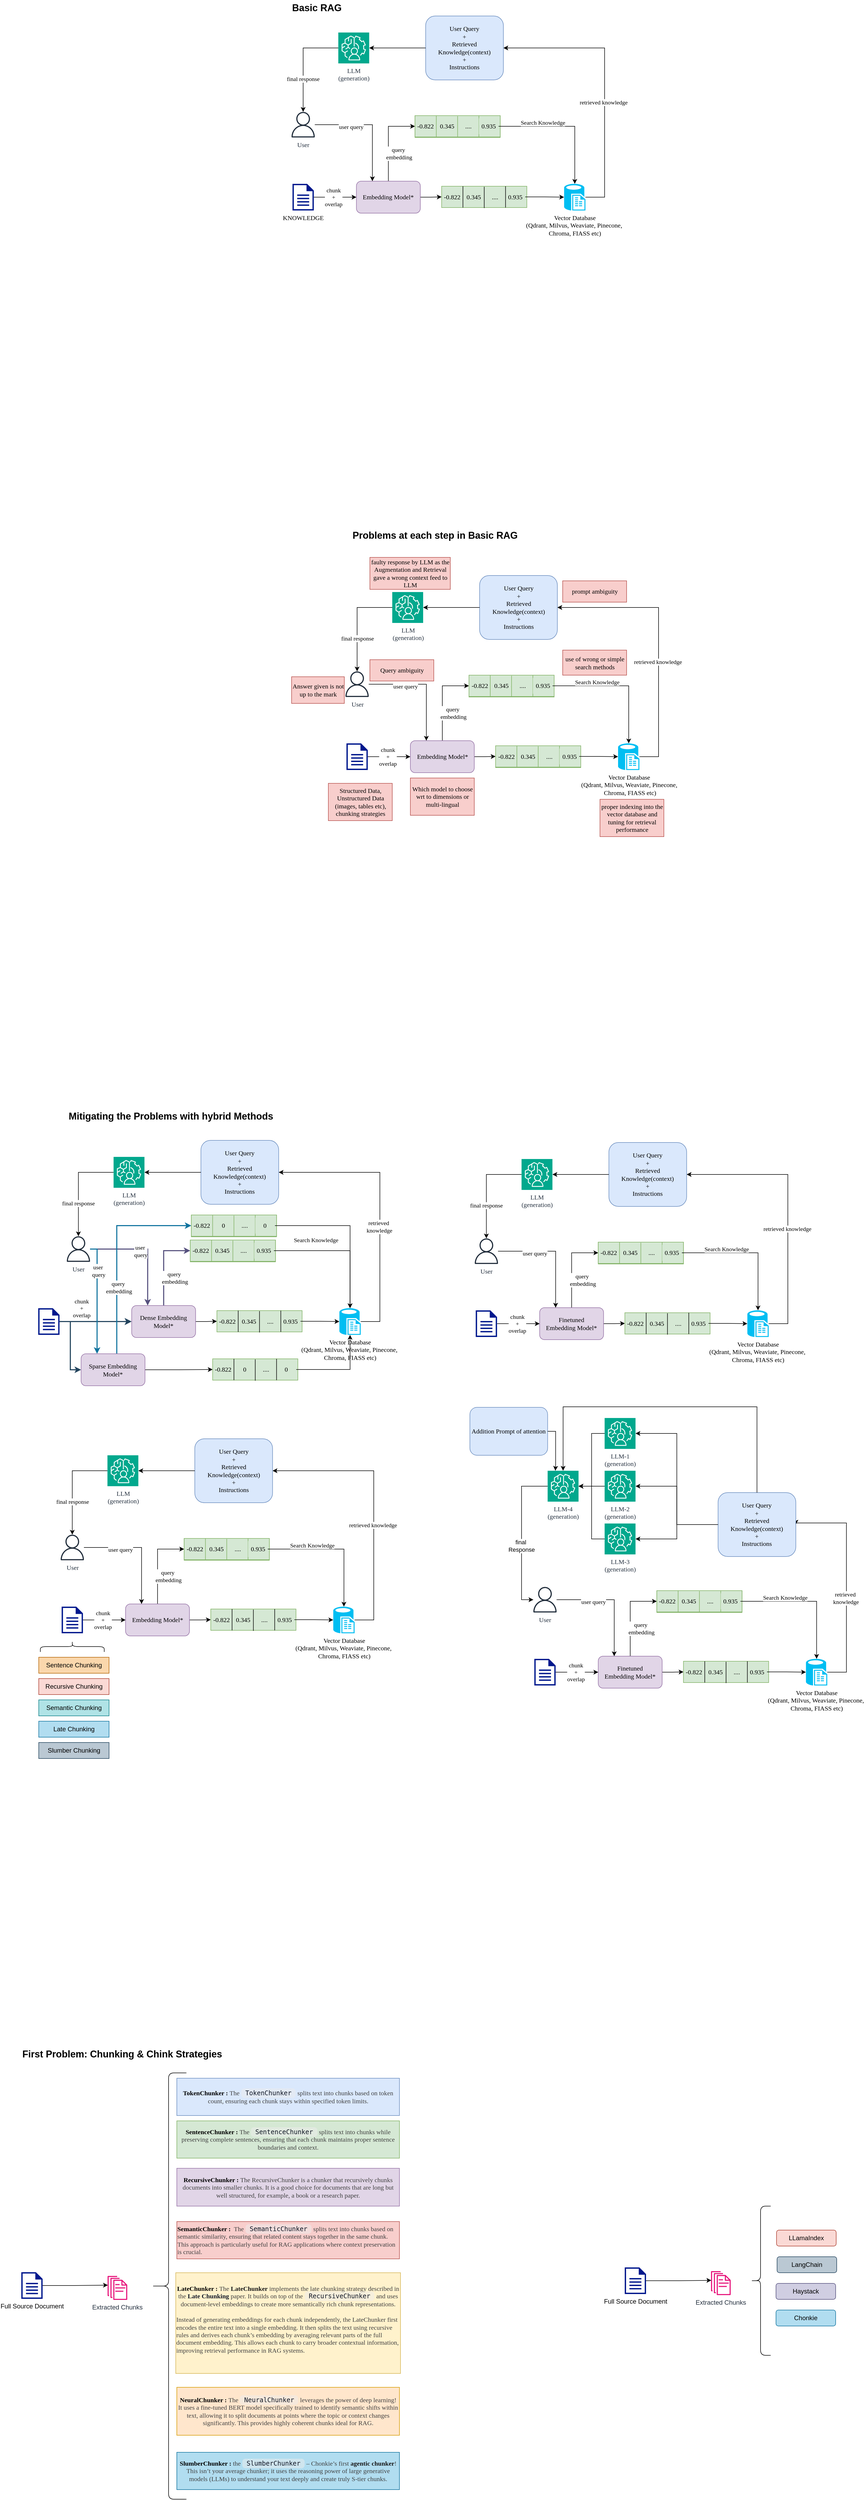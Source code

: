<mxfile version="27.0.2">
  <diagram id="C5RBs43oDa-KdzZeNtuy" name="Page-1">
    <mxGraphModel dx="1215" dy="554" grid="1" gridSize="10" guides="1" tooltips="1" connect="1" arrows="1" fold="1" page="1" pageScale="1" pageWidth="827" pageHeight="1169" math="0" shadow="0">
      <root>
        <mxCell id="WIyWlLk6GJQsqaUBKTNV-0" />
        <mxCell id="WIyWlLk6GJQsqaUBKTNV-1" parent="WIyWlLk6GJQsqaUBKTNV-0" />
        <mxCell id="jiZHSQvVs-WJhhpZtwHN-19" style="edgeStyle=orthogonalEdgeStyle;rounded=0;orthogonalLoop=1;jettySize=auto;html=1;entryX=0;entryY=0.5;entryDx=0;entryDy=0;fontFamily=Verdana;" parent="WIyWlLk6GJQsqaUBKTNV-1" source="jiZHSQvVs-WJhhpZtwHN-7" target="jiZHSQvVs-WJhhpZtwHN-10" edge="1">
          <mxGeometry relative="1" as="geometry" />
        </mxCell>
        <mxCell id="jiZHSQvVs-WJhhpZtwHN-37" style="edgeStyle=orthogonalEdgeStyle;rounded=0;orthogonalLoop=1;jettySize=auto;html=1;entryX=0;entryY=0.5;entryDx=0;entryDy=0;fontFamily=Verdana;" parent="WIyWlLk6GJQsqaUBKTNV-1" source="jiZHSQvVs-WJhhpZtwHN-7" target="jiZHSQvVs-WJhhpZtwHN-26" edge="1">
          <mxGeometry relative="1" as="geometry" />
        </mxCell>
        <mxCell id="jiZHSQvVs-WJhhpZtwHN-39" value="query&amp;nbsp;&lt;div&gt;embedding&lt;/div&gt;" style="edgeLabel;html=1;align=center;verticalAlign=middle;resizable=0;points=[];fontFamily=Verdana;" parent="jiZHSQvVs-WJhhpZtwHN-37" vertex="1" connectable="0">
          <mxGeometry x="-0.32" relative="1" as="geometry">
            <mxPoint x="20" as="offset" />
          </mxGeometry>
        </mxCell>
        <mxCell id="jiZHSQvVs-WJhhpZtwHN-7" value="Embedding Model*" style="rounded=1;whiteSpace=wrap;html=1;fontFamily=Verdana;fillColor=#e1d5e7;strokeColor=#9673a6;" parent="WIyWlLk6GJQsqaUBKTNV-1" vertex="1">
          <mxGeometry x="720.2" y="540" width="120" height="60" as="geometry" />
        </mxCell>
        <mxCell id="jiZHSQvVs-WJhhpZtwHN-9" style="edgeStyle=orthogonalEdgeStyle;rounded=0;orthogonalLoop=1;jettySize=auto;html=1;entryX=0;entryY=0.5;entryDx=0;entryDy=0;fontFamily=Verdana;" parent="WIyWlLk6GJQsqaUBKTNV-1" source="jiZHSQvVs-WJhhpZtwHN-8" target="jiZHSQvVs-WJhhpZtwHN-7" edge="1">
          <mxGeometry relative="1" as="geometry" />
        </mxCell>
        <mxCell id="jiZHSQvVs-WJhhpZtwHN-52" value="chunk&lt;div&gt;+&lt;/div&gt;&lt;div&gt;overlap&lt;/div&gt;" style="edgeLabel;html=1;align=center;verticalAlign=middle;resizable=0;points=[];fontFamily=Verdana;" parent="jiZHSQvVs-WJhhpZtwHN-9" vertex="1" connectable="0">
          <mxGeometry x="-0.075" relative="1" as="geometry">
            <mxPoint as="offset" />
          </mxGeometry>
        </mxCell>
        <mxCell id="jiZHSQvVs-WJhhpZtwHN-8" value="KNOWLEDGE" style="sketch=0;aspect=fixed;pointerEvents=1;shadow=0;dashed=0;html=1;strokeColor=none;labelPosition=center;verticalLabelPosition=bottom;verticalAlign=top;align=center;fillColor=#00188D;shape=mxgraph.mscae.enterprise.document;fontFamily=Verdana;" parent="WIyWlLk6GJQsqaUBKTNV-1" vertex="1">
          <mxGeometry x="600.2" y="545" width="40" height="50" as="geometry" />
        </mxCell>
        <mxCell id="jiZHSQvVs-WJhhpZtwHN-18" value="" style="group;fontFamily=Verdana;" parent="WIyWlLk6GJQsqaUBKTNV-1" vertex="1" connectable="0">
          <mxGeometry x="880.2" y="549.5" width="160" height="41" as="geometry" />
        </mxCell>
        <mxCell id="jiZHSQvVs-WJhhpZtwHN-10" value="" style="rounded=0;whiteSpace=wrap;html=1;fontFamily=Verdana;fillColor=#d5e8d4;strokeColor=#82b366;" parent="jiZHSQvVs-WJhhpZtwHN-18" vertex="1">
          <mxGeometry width="160" height="40" as="geometry" />
        </mxCell>
        <mxCell id="jiZHSQvVs-WJhhpZtwHN-11" value="" style="endArrow=none;html=1;rounded=0;fontFamily=Verdana;" parent="jiZHSQvVs-WJhhpZtwHN-18" edge="1">
          <mxGeometry width="50" height="50" relative="1" as="geometry">
            <mxPoint x="40" y="40" as="sourcePoint" />
            <mxPoint x="40" as="targetPoint" />
          </mxGeometry>
        </mxCell>
        <mxCell id="jiZHSQvVs-WJhhpZtwHN-12" value="" style="endArrow=none;html=1;rounded=0;fontFamily=Verdana;" parent="jiZHSQvVs-WJhhpZtwHN-18" edge="1">
          <mxGeometry width="50" height="50" relative="1" as="geometry">
            <mxPoint x="80" y="41" as="sourcePoint" />
            <mxPoint x="80" y="1" as="targetPoint" />
          </mxGeometry>
        </mxCell>
        <mxCell id="jiZHSQvVs-WJhhpZtwHN-13" value="" style="endArrow=none;html=1;rounded=0;fontFamily=Verdana;" parent="jiZHSQvVs-WJhhpZtwHN-18" edge="1">
          <mxGeometry width="50" height="50" relative="1" as="geometry">
            <mxPoint x="120" y="40" as="sourcePoint" />
            <mxPoint x="120" as="targetPoint" />
          </mxGeometry>
        </mxCell>
        <mxCell id="jiZHSQvVs-WJhhpZtwHN-14" value="0.345" style="text;html=1;align=center;verticalAlign=middle;whiteSpace=wrap;rounded=0;fontFamily=Verdana;" parent="jiZHSQvVs-WJhhpZtwHN-18" vertex="1">
          <mxGeometry x="42" y="5" width="37" height="30" as="geometry" />
        </mxCell>
        <mxCell id="jiZHSQvVs-WJhhpZtwHN-15" value="-0.822" style="text;html=1;align=center;verticalAlign=middle;whiteSpace=wrap;rounded=0;fontFamily=Verdana;" parent="jiZHSQvVs-WJhhpZtwHN-18" vertex="1">
          <mxGeometry x="5" y="5" width="30" height="30" as="geometry" />
        </mxCell>
        <mxCell id="jiZHSQvVs-WJhhpZtwHN-16" value="...." style="text;html=1;align=center;verticalAlign=middle;whiteSpace=wrap;rounded=0;fontFamily=Verdana;fillColor=#d5e8d4;strokeColor=none;" parent="jiZHSQvVs-WJhhpZtwHN-18" vertex="1">
          <mxGeometry x="82" y="5" width="37" height="30" as="geometry" />
        </mxCell>
        <mxCell id="jiZHSQvVs-WJhhpZtwHN-17" value="0.935" style="text;html=1;align=center;verticalAlign=middle;whiteSpace=wrap;rounded=0;fontFamily=Verdana;" parent="jiZHSQvVs-WJhhpZtwHN-18" vertex="1">
          <mxGeometry x="120" y="5" width="37" height="30" as="geometry" />
        </mxCell>
        <mxCell id="jiZHSQvVs-WJhhpZtwHN-44" style="edgeStyle=orthogonalEdgeStyle;rounded=0;orthogonalLoop=1;jettySize=auto;html=1;entryX=1;entryY=0.5;entryDx=0;entryDy=0;fontFamily=Verdana;" parent="WIyWlLk6GJQsqaUBKTNV-1" source="jiZHSQvVs-WJhhpZtwHN-20" target="jiZHSQvVs-WJhhpZtwHN-43" edge="1">
          <mxGeometry relative="1" as="geometry">
            <Array as="points">
              <mxPoint x="1186.2" y="570" />
              <mxPoint x="1186.2" y="290" />
            </Array>
          </mxGeometry>
        </mxCell>
        <mxCell id="jiZHSQvVs-WJhhpZtwHN-45" value="retrieved knowledge" style="edgeLabel;html=1;align=center;verticalAlign=middle;resizable=0;points=[];fontFamily=Verdana;" parent="jiZHSQvVs-WJhhpZtwHN-44" vertex="1" connectable="0">
          <mxGeometry x="-0.154" y="2" relative="1" as="geometry">
            <mxPoint as="offset" />
          </mxGeometry>
        </mxCell>
        <mxCell id="jiZHSQvVs-WJhhpZtwHN-20" value="Vector Database&lt;div&gt;(Qdrant, Milvus, Weaviate, Pinecone,&amp;nbsp;&lt;/div&gt;&lt;div&gt;Chroma, FIASS etc)&lt;/div&gt;" style="verticalLabelPosition=bottom;html=1;verticalAlign=top;align=center;strokeColor=none;fillColor=#00BEF2;shape=mxgraph.azure.sql_reporting;fontFamily=Verdana;" parent="WIyWlLk6GJQsqaUBKTNV-1" vertex="1">
          <mxGeometry x="1110.2" y="545" width="40" height="50" as="geometry" />
        </mxCell>
        <mxCell id="jiZHSQvVs-WJhhpZtwHN-23" style="edgeStyle=orthogonalEdgeStyle;rounded=0;orthogonalLoop=1;jettySize=auto;html=1;entryX=0;entryY=0.5;entryDx=0;entryDy=0;entryPerimeter=0;fontFamily=Verdana;" parent="WIyWlLk6GJQsqaUBKTNV-1" source="jiZHSQvVs-WJhhpZtwHN-17" target="jiZHSQvVs-WJhhpZtwHN-20" edge="1">
          <mxGeometry relative="1" as="geometry" />
        </mxCell>
        <mxCell id="jiZHSQvVs-WJhhpZtwHN-36" style="edgeStyle=orthogonalEdgeStyle;rounded=0;orthogonalLoop=1;jettySize=auto;html=1;entryX=0.25;entryY=0;entryDx=0;entryDy=0;fontFamily=Verdana;" parent="WIyWlLk6GJQsqaUBKTNV-1" source="jiZHSQvVs-WJhhpZtwHN-24" target="jiZHSQvVs-WJhhpZtwHN-7" edge="1">
          <mxGeometry relative="1" as="geometry" />
        </mxCell>
        <mxCell id="jiZHSQvVs-WJhhpZtwHN-38" value="user query" style="edgeLabel;html=1;align=center;verticalAlign=middle;resizable=0;points=[];fontFamily=Verdana;" parent="jiZHSQvVs-WJhhpZtwHN-36" vertex="1" connectable="0">
          <mxGeometry x="0.365" relative="1" as="geometry">
            <mxPoint x="-40" y="-34" as="offset" />
          </mxGeometry>
        </mxCell>
        <mxCell id="jiZHSQvVs-WJhhpZtwHN-24" value="User" style="sketch=0;outlineConnect=0;fontColor=#232F3E;gradientColor=none;fillColor=#232F3D;strokeColor=none;dashed=0;verticalLabelPosition=bottom;verticalAlign=top;align=center;html=1;fontSize=12;fontStyle=0;aspect=fixed;pointerEvents=1;shape=mxgraph.aws4.user;fontFamily=Verdana;" parent="WIyWlLk6GJQsqaUBKTNV-1" vertex="1">
          <mxGeometry x="596.2" y="410" width="48" height="48" as="geometry" />
        </mxCell>
        <mxCell id="jiZHSQvVs-WJhhpZtwHN-25" value="" style="group;fontFamily=Verdana;fillColor=#d5e8d4;strokeColor=#82b366;" parent="WIyWlLk6GJQsqaUBKTNV-1" vertex="1" connectable="0">
          <mxGeometry x="830.2" y="417" width="160" height="41" as="geometry" />
        </mxCell>
        <mxCell id="jiZHSQvVs-WJhhpZtwHN-26" value="" style="rounded=0;whiteSpace=wrap;html=1;fontFamily=Verdana;fillColor=#d5e8d4;strokeColor=#82b366;" parent="jiZHSQvVs-WJhhpZtwHN-25" vertex="1">
          <mxGeometry width="160" height="40" as="geometry" />
        </mxCell>
        <mxCell id="jiZHSQvVs-WJhhpZtwHN-27" value="" style="endArrow=none;html=1;rounded=0;fontFamily=Verdana;fillColor=#d5e8d4;strokeColor=#82b366;" parent="jiZHSQvVs-WJhhpZtwHN-25" edge="1">
          <mxGeometry width="50" height="50" relative="1" as="geometry">
            <mxPoint x="40" y="40" as="sourcePoint" />
            <mxPoint x="40" as="targetPoint" />
          </mxGeometry>
        </mxCell>
        <mxCell id="jiZHSQvVs-WJhhpZtwHN-28" value="" style="endArrow=none;html=1;rounded=0;fontFamily=Verdana;fillColor=#d5e8d4;strokeColor=#82b366;" parent="jiZHSQvVs-WJhhpZtwHN-25" edge="1">
          <mxGeometry width="50" height="50" relative="1" as="geometry">
            <mxPoint x="80" y="41" as="sourcePoint" />
            <mxPoint x="80" y="1" as="targetPoint" />
          </mxGeometry>
        </mxCell>
        <mxCell id="jiZHSQvVs-WJhhpZtwHN-29" value="" style="endArrow=none;html=1;rounded=0;fontFamily=Verdana;fillColor=#d5e8d4;strokeColor=#82b366;" parent="jiZHSQvVs-WJhhpZtwHN-25" edge="1">
          <mxGeometry width="50" height="50" relative="1" as="geometry">
            <mxPoint x="120" y="40" as="sourcePoint" />
            <mxPoint x="120" as="targetPoint" />
          </mxGeometry>
        </mxCell>
        <mxCell id="jiZHSQvVs-WJhhpZtwHN-30" value="0.345" style="text;html=1;align=center;verticalAlign=middle;whiteSpace=wrap;rounded=0;fontFamily=Verdana;fillColor=#d5e8d4;strokeColor=none;" parent="jiZHSQvVs-WJhhpZtwHN-25" vertex="1">
          <mxGeometry x="42" y="5" width="37" height="30" as="geometry" />
        </mxCell>
        <mxCell id="jiZHSQvVs-WJhhpZtwHN-31" value="-0.822" style="text;html=1;align=center;verticalAlign=middle;whiteSpace=wrap;rounded=0;fontFamily=Verdana;fillColor=#d5e8d4;strokeColor=none;" parent="jiZHSQvVs-WJhhpZtwHN-25" vertex="1">
          <mxGeometry x="5" y="5" width="30" height="30" as="geometry" />
        </mxCell>
        <mxCell id="jiZHSQvVs-WJhhpZtwHN-32" value="...." style="text;html=1;align=center;verticalAlign=middle;whiteSpace=wrap;rounded=0;fontFamily=Verdana;fillColor=#d5e8d4;strokeColor=none;" parent="jiZHSQvVs-WJhhpZtwHN-25" vertex="1">
          <mxGeometry x="82" y="5" width="37" height="30" as="geometry" />
        </mxCell>
        <mxCell id="jiZHSQvVs-WJhhpZtwHN-33" value="0.935" style="text;html=1;align=center;verticalAlign=middle;whiteSpace=wrap;rounded=0;fontFamily=Verdana;fillColor=#d5e8d4;strokeColor=none;" parent="jiZHSQvVs-WJhhpZtwHN-25" vertex="1">
          <mxGeometry x="120" y="5" width="37" height="30" as="geometry" />
        </mxCell>
        <mxCell id="jiZHSQvVs-WJhhpZtwHN-41" style="edgeStyle=orthogonalEdgeStyle;rounded=0;orthogonalLoop=1;jettySize=auto;html=1;entryX=0.5;entryY=0;entryDx=0;entryDy=0;entryPerimeter=0;fontFamily=Verdana;" parent="WIyWlLk6GJQsqaUBKTNV-1" source="jiZHSQvVs-WJhhpZtwHN-33" target="jiZHSQvVs-WJhhpZtwHN-20" edge="1">
          <mxGeometry relative="1" as="geometry" />
        </mxCell>
        <mxCell id="jiZHSQvVs-WJhhpZtwHN-42" value="Search Knowledge" style="edgeLabel;html=1;align=center;verticalAlign=middle;resizable=0;points=[];fontFamily=Verdana;" parent="jiZHSQvVs-WJhhpZtwHN-41" vertex="1" connectable="0">
          <mxGeometry x="-0.211" y="-2" relative="1" as="geometry">
            <mxPoint x="-16" y="-9" as="offset" />
          </mxGeometry>
        </mxCell>
        <mxCell id="jiZHSQvVs-WJhhpZtwHN-43" value="User Query&lt;div&gt;+&lt;/div&gt;&lt;div&gt;Retrieved Knowledge(context)&lt;/div&gt;&lt;div&gt;+&lt;/div&gt;&lt;div&gt;Instructions&lt;/div&gt;" style="rounded=1;whiteSpace=wrap;html=1;fontFamily=Verdana;fillColor=#dae8fc;strokeColor=#6c8ebf;" parent="WIyWlLk6GJQsqaUBKTNV-1" vertex="1">
          <mxGeometry x="850.2" y="230" width="146" height="120" as="geometry" />
        </mxCell>
        <mxCell id="jiZHSQvVs-WJhhpZtwHN-48" style="edgeStyle=orthogonalEdgeStyle;rounded=0;orthogonalLoop=1;jettySize=auto;html=1;fontFamily=Verdana;" parent="WIyWlLk6GJQsqaUBKTNV-1" source="jiZHSQvVs-WJhhpZtwHN-46" target="jiZHSQvVs-WJhhpZtwHN-24" edge="1">
          <mxGeometry relative="1" as="geometry" />
        </mxCell>
        <mxCell id="jiZHSQvVs-WJhhpZtwHN-51" value="final response" style="edgeLabel;html=1;align=center;verticalAlign=middle;resizable=0;points=[];fontFamily=Verdana;" parent="jiZHSQvVs-WJhhpZtwHN-48" vertex="1" connectable="0">
          <mxGeometry x="0.333" relative="1" as="geometry">
            <mxPoint as="offset" />
          </mxGeometry>
        </mxCell>
        <mxCell id="jiZHSQvVs-WJhhpZtwHN-46" value="LLM&lt;div&gt;(generation)&lt;/div&gt;" style="sketch=0;points=[[0,0,0],[0.25,0,0],[0.5,0,0],[0.75,0,0],[1,0,0],[0,1,0],[0.25,1,0],[0.5,1,0],[0.75,1,0],[1,1,0],[0,0.25,0],[0,0.5,0],[0,0.75,0],[1,0.25,0],[1,0.5,0],[1,0.75,0]];outlineConnect=0;fontColor=#232F3E;fillColor=#01A88D;strokeColor=#ffffff;dashed=0;verticalLabelPosition=bottom;verticalAlign=top;align=center;html=1;fontSize=12;fontStyle=0;aspect=fixed;shape=mxgraph.aws4.resourceIcon;resIcon=mxgraph.aws4.augmented_ai;fontFamily=Verdana;" parent="WIyWlLk6GJQsqaUBKTNV-1" vertex="1">
          <mxGeometry x="686.2" y="261" width="58" height="58" as="geometry" />
        </mxCell>
        <mxCell id="jiZHSQvVs-WJhhpZtwHN-47" style="edgeStyle=orthogonalEdgeStyle;rounded=0;orthogonalLoop=1;jettySize=auto;html=1;entryX=1;entryY=0.5;entryDx=0;entryDy=0;entryPerimeter=0;fontFamily=Verdana;" parent="WIyWlLk6GJQsqaUBKTNV-1" source="jiZHSQvVs-WJhhpZtwHN-43" target="jiZHSQvVs-WJhhpZtwHN-46" edge="1">
          <mxGeometry relative="1" as="geometry" />
        </mxCell>
        <mxCell id="jiZHSQvVs-WJhhpZtwHN-53" style="edgeStyle=orthogonalEdgeStyle;rounded=0;orthogonalLoop=1;jettySize=auto;html=1;entryX=0;entryY=0.5;entryDx=0;entryDy=0;fontFamily=Verdana;" parent="WIyWlLk6GJQsqaUBKTNV-1" source="jiZHSQvVs-WJhhpZtwHN-56" target="jiZHSQvVs-WJhhpZtwHN-61" edge="1">
          <mxGeometry relative="1" as="geometry" />
        </mxCell>
        <mxCell id="jiZHSQvVs-WJhhpZtwHN-54" style="edgeStyle=orthogonalEdgeStyle;rounded=0;orthogonalLoop=1;jettySize=auto;html=1;entryX=0;entryY=0.5;entryDx=0;entryDy=0;fontFamily=Verdana;" parent="WIyWlLk6GJQsqaUBKTNV-1" source="jiZHSQvVs-WJhhpZtwHN-56" target="jiZHSQvVs-WJhhpZtwHN-77" edge="1">
          <mxGeometry relative="1" as="geometry" />
        </mxCell>
        <mxCell id="jiZHSQvVs-WJhhpZtwHN-55" value="query&amp;nbsp;&lt;div&gt;embedding&lt;/div&gt;" style="edgeLabel;html=1;align=center;verticalAlign=middle;resizable=0;points=[];fontFamily=Verdana;" parent="jiZHSQvVs-WJhhpZtwHN-54" vertex="1" connectable="0">
          <mxGeometry x="-0.32" relative="1" as="geometry">
            <mxPoint x="20" as="offset" />
          </mxGeometry>
        </mxCell>
        <mxCell id="jiZHSQvVs-WJhhpZtwHN-56" value="Embedding Model*" style="rounded=1;whiteSpace=wrap;html=1;fontFamily=Verdana;fillColor=#e1d5e7;strokeColor=#9673a6;" parent="WIyWlLk6GJQsqaUBKTNV-1" vertex="1">
          <mxGeometry x="821.5" y="1590" width="120" height="60" as="geometry" />
        </mxCell>
        <mxCell id="jiZHSQvVs-WJhhpZtwHN-57" style="edgeStyle=orthogonalEdgeStyle;rounded=0;orthogonalLoop=1;jettySize=auto;html=1;entryX=0;entryY=0.5;entryDx=0;entryDy=0;fontFamily=Verdana;" parent="WIyWlLk6GJQsqaUBKTNV-1" source="jiZHSQvVs-WJhhpZtwHN-59" target="jiZHSQvVs-WJhhpZtwHN-56" edge="1">
          <mxGeometry relative="1" as="geometry" />
        </mxCell>
        <mxCell id="jiZHSQvVs-WJhhpZtwHN-58" value="chunk&lt;div&gt;+&lt;/div&gt;&lt;div&gt;overlap&lt;/div&gt;" style="edgeLabel;html=1;align=center;verticalAlign=middle;resizable=0;points=[];fontFamily=Verdana;" parent="jiZHSQvVs-WJhhpZtwHN-57" vertex="1" connectable="0">
          <mxGeometry x="-0.075" relative="1" as="geometry">
            <mxPoint as="offset" />
          </mxGeometry>
        </mxCell>
        <mxCell id="jiZHSQvVs-WJhhpZtwHN-59" value="" style="sketch=0;aspect=fixed;pointerEvents=1;shadow=0;dashed=0;html=1;strokeColor=none;labelPosition=center;verticalLabelPosition=bottom;verticalAlign=top;align=center;fillColor=#00188D;shape=mxgraph.mscae.enterprise.document;fontFamily=Verdana;" parent="WIyWlLk6GJQsqaUBKTNV-1" vertex="1">
          <mxGeometry x="701.5" y="1595" width="40" height="50" as="geometry" />
        </mxCell>
        <mxCell id="jiZHSQvVs-WJhhpZtwHN-60" value="" style="group;fontFamily=Verdana;fillColor=#d5e8d4;strokeColor=#82b366;" parent="WIyWlLk6GJQsqaUBKTNV-1" vertex="1" connectable="0">
          <mxGeometry x="981.5" y="1599.5" width="160" height="41" as="geometry" />
        </mxCell>
        <mxCell id="jiZHSQvVs-WJhhpZtwHN-61" value="" style="rounded=0;whiteSpace=wrap;html=1;fontFamily=Verdana;fillColor=#d5e8d4;strokeColor=#82b366;" parent="jiZHSQvVs-WJhhpZtwHN-60" vertex="1">
          <mxGeometry width="160" height="40" as="geometry" />
        </mxCell>
        <mxCell id="jiZHSQvVs-WJhhpZtwHN-62" value="" style="endArrow=none;html=1;rounded=0;fontFamily=Verdana;fillColor=#d5e8d4;strokeColor=#82b366;" parent="jiZHSQvVs-WJhhpZtwHN-60" edge="1">
          <mxGeometry width="50" height="50" relative="1" as="geometry">
            <mxPoint x="40" y="40" as="sourcePoint" />
            <mxPoint x="40" as="targetPoint" />
          </mxGeometry>
        </mxCell>
        <mxCell id="jiZHSQvVs-WJhhpZtwHN-63" value="" style="endArrow=none;html=1;rounded=0;fontFamily=Verdana;fillColor=#d5e8d4;strokeColor=#82b366;" parent="jiZHSQvVs-WJhhpZtwHN-60" edge="1">
          <mxGeometry width="50" height="50" relative="1" as="geometry">
            <mxPoint x="80" y="41" as="sourcePoint" />
            <mxPoint x="80" y="1" as="targetPoint" />
          </mxGeometry>
        </mxCell>
        <mxCell id="jiZHSQvVs-WJhhpZtwHN-64" value="" style="endArrow=none;html=1;rounded=0;fontFamily=Verdana;fillColor=#d5e8d4;strokeColor=#82b366;" parent="jiZHSQvVs-WJhhpZtwHN-60" edge="1">
          <mxGeometry width="50" height="50" relative="1" as="geometry">
            <mxPoint x="120" y="40" as="sourcePoint" />
            <mxPoint x="120" as="targetPoint" />
          </mxGeometry>
        </mxCell>
        <mxCell id="jiZHSQvVs-WJhhpZtwHN-65" value="0.345" style="text;html=1;align=center;verticalAlign=middle;whiteSpace=wrap;rounded=0;fontFamily=Verdana;fillColor=#d5e8d4;strokeColor=none;" parent="jiZHSQvVs-WJhhpZtwHN-60" vertex="1">
          <mxGeometry x="42" y="5" width="37" height="30" as="geometry" />
        </mxCell>
        <mxCell id="jiZHSQvVs-WJhhpZtwHN-66" value="-0.822" style="text;html=1;align=center;verticalAlign=middle;whiteSpace=wrap;rounded=0;fontFamily=Verdana;fillColor=#d5e8d4;strokeColor=none;" parent="jiZHSQvVs-WJhhpZtwHN-60" vertex="1">
          <mxGeometry x="5" y="5" width="30" height="30" as="geometry" />
        </mxCell>
        <mxCell id="jiZHSQvVs-WJhhpZtwHN-67" value="...." style="text;html=1;align=center;verticalAlign=middle;whiteSpace=wrap;rounded=0;fontFamily=Verdana;fillColor=#d5e8d4;strokeColor=none;" parent="jiZHSQvVs-WJhhpZtwHN-60" vertex="1">
          <mxGeometry x="82" y="5" width="37" height="30" as="geometry" />
        </mxCell>
        <mxCell id="jiZHSQvVs-WJhhpZtwHN-68" value="0.935" style="text;html=1;align=center;verticalAlign=middle;whiteSpace=wrap;rounded=0;fontFamily=Verdana;fillColor=#d5e8d4;strokeColor=none;" parent="jiZHSQvVs-WJhhpZtwHN-60" vertex="1">
          <mxGeometry x="120" y="5" width="37" height="30" as="geometry" />
        </mxCell>
        <mxCell id="jiZHSQvVs-WJhhpZtwHN-69" style="edgeStyle=orthogonalEdgeStyle;rounded=0;orthogonalLoop=1;jettySize=auto;html=1;entryX=1;entryY=0.5;entryDx=0;entryDy=0;fontFamily=Verdana;" parent="WIyWlLk6GJQsqaUBKTNV-1" source="jiZHSQvVs-WJhhpZtwHN-71" target="jiZHSQvVs-WJhhpZtwHN-87" edge="1">
          <mxGeometry relative="1" as="geometry">
            <Array as="points">
              <mxPoint x="1287.5" y="1620" />
              <mxPoint x="1287.5" y="1340" />
            </Array>
          </mxGeometry>
        </mxCell>
        <mxCell id="jiZHSQvVs-WJhhpZtwHN-70" value="retrieved knowledge" style="edgeLabel;html=1;align=center;verticalAlign=middle;resizable=0;points=[];fontFamily=Verdana;" parent="jiZHSQvVs-WJhhpZtwHN-69" vertex="1" connectable="0">
          <mxGeometry x="-0.154" y="2" relative="1" as="geometry">
            <mxPoint as="offset" />
          </mxGeometry>
        </mxCell>
        <mxCell id="jiZHSQvVs-WJhhpZtwHN-71" value="Vector Database&lt;div&gt;(Qdrant, Milvus, Weaviate, Pinecone,&lt;/div&gt;&lt;div&gt;&amp;nbsp;Chroma, FIASS etc)&lt;/div&gt;" style="verticalLabelPosition=bottom;html=1;verticalAlign=top;align=center;strokeColor=none;fillColor=#00BEF2;shape=mxgraph.azure.sql_reporting;fontFamily=Verdana;" parent="WIyWlLk6GJQsqaUBKTNV-1" vertex="1">
          <mxGeometry x="1211.5" y="1595" width="40" height="50" as="geometry" />
        </mxCell>
        <mxCell id="jiZHSQvVs-WJhhpZtwHN-72" style="edgeStyle=orthogonalEdgeStyle;rounded=0;orthogonalLoop=1;jettySize=auto;html=1;entryX=0;entryY=0.5;entryDx=0;entryDy=0;entryPerimeter=0;fontFamily=Verdana;" parent="WIyWlLk6GJQsqaUBKTNV-1" source="jiZHSQvVs-WJhhpZtwHN-68" target="jiZHSQvVs-WJhhpZtwHN-71" edge="1">
          <mxGeometry relative="1" as="geometry" />
        </mxCell>
        <mxCell id="jiZHSQvVs-WJhhpZtwHN-73" style="edgeStyle=orthogonalEdgeStyle;rounded=0;orthogonalLoop=1;jettySize=auto;html=1;entryX=0.25;entryY=0;entryDx=0;entryDy=0;fontFamily=Verdana;" parent="WIyWlLk6GJQsqaUBKTNV-1" source="jiZHSQvVs-WJhhpZtwHN-75" target="jiZHSQvVs-WJhhpZtwHN-56" edge="1">
          <mxGeometry relative="1" as="geometry" />
        </mxCell>
        <mxCell id="jiZHSQvVs-WJhhpZtwHN-74" value="user query" style="edgeLabel;html=1;align=center;verticalAlign=middle;resizable=0;points=[];fontFamily=Verdana;" parent="jiZHSQvVs-WJhhpZtwHN-73" vertex="1" connectable="0">
          <mxGeometry x="0.365" relative="1" as="geometry">
            <mxPoint x="-40" y="-34" as="offset" />
          </mxGeometry>
        </mxCell>
        <mxCell id="jiZHSQvVs-WJhhpZtwHN-75" value="User" style="sketch=0;outlineConnect=0;fontColor=#232F3E;gradientColor=none;fillColor=#232F3D;strokeColor=none;dashed=0;verticalLabelPosition=bottom;verticalAlign=top;align=center;html=1;fontSize=12;fontStyle=0;aspect=fixed;pointerEvents=1;shape=mxgraph.aws4.user;fontFamily=Verdana;" parent="WIyWlLk6GJQsqaUBKTNV-1" vertex="1">
          <mxGeometry x="697.5" y="1460" width="48" height="48" as="geometry" />
        </mxCell>
        <mxCell id="jiZHSQvVs-WJhhpZtwHN-76" value="" style="group;fontFamily=Verdana;fillColor=#d5e8d4;strokeColor=#82b366;" parent="WIyWlLk6GJQsqaUBKTNV-1" vertex="1" connectable="0">
          <mxGeometry x="931.5" y="1467" width="160" height="41" as="geometry" />
        </mxCell>
        <mxCell id="jiZHSQvVs-WJhhpZtwHN-77" value="" style="rounded=0;whiteSpace=wrap;html=1;fontFamily=Verdana;fillColor=#d5e8d4;strokeColor=#82b366;" parent="jiZHSQvVs-WJhhpZtwHN-76" vertex="1">
          <mxGeometry width="160" height="40" as="geometry" />
        </mxCell>
        <mxCell id="jiZHSQvVs-WJhhpZtwHN-78" value="" style="endArrow=none;html=1;rounded=0;fontFamily=Verdana;fillColor=#d5e8d4;strokeColor=#82b366;" parent="jiZHSQvVs-WJhhpZtwHN-76" edge="1">
          <mxGeometry width="50" height="50" relative="1" as="geometry">
            <mxPoint x="40" y="40" as="sourcePoint" />
            <mxPoint x="40" as="targetPoint" />
          </mxGeometry>
        </mxCell>
        <mxCell id="jiZHSQvVs-WJhhpZtwHN-79" value="" style="endArrow=none;html=1;rounded=0;fontFamily=Verdana;fillColor=#d5e8d4;strokeColor=#82b366;" parent="jiZHSQvVs-WJhhpZtwHN-76" edge="1">
          <mxGeometry width="50" height="50" relative="1" as="geometry">
            <mxPoint x="80" y="41" as="sourcePoint" />
            <mxPoint x="80" y="1" as="targetPoint" />
          </mxGeometry>
        </mxCell>
        <mxCell id="jiZHSQvVs-WJhhpZtwHN-80" value="" style="endArrow=none;html=1;rounded=0;fontFamily=Verdana;fillColor=#d5e8d4;strokeColor=#82b366;" parent="jiZHSQvVs-WJhhpZtwHN-76" edge="1">
          <mxGeometry width="50" height="50" relative="1" as="geometry">
            <mxPoint x="120" y="40" as="sourcePoint" />
            <mxPoint x="120" as="targetPoint" />
          </mxGeometry>
        </mxCell>
        <mxCell id="jiZHSQvVs-WJhhpZtwHN-81" value="0.345" style="text;html=1;align=center;verticalAlign=middle;whiteSpace=wrap;rounded=0;fontFamily=Verdana;fillColor=#d5e8d4;strokeColor=none;" parent="jiZHSQvVs-WJhhpZtwHN-76" vertex="1">
          <mxGeometry x="42" y="5" width="37" height="30" as="geometry" />
        </mxCell>
        <mxCell id="jiZHSQvVs-WJhhpZtwHN-82" value="-0.822" style="text;html=1;align=center;verticalAlign=middle;whiteSpace=wrap;rounded=0;fontFamily=Verdana;fillColor=#d5e8d4;strokeColor=none;" parent="jiZHSQvVs-WJhhpZtwHN-76" vertex="1">
          <mxGeometry x="5" y="5" width="30" height="30" as="geometry" />
        </mxCell>
        <mxCell id="jiZHSQvVs-WJhhpZtwHN-83" value="...." style="text;html=1;align=center;verticalAlign=middle;whiteSpace=wrap;rounded=0;fontFamily=Verdana;fillColor=#d5e8d4;strokeColor=none;" parent="jiZHSQvVs-WJhhpZtwHN-76" vertex="1">
          <mxGeometry x="82" y="5" width="37" height="30" as="geometry" />
        </mxCell>
        <mxCell id="jiZHSQvVs-WJhhpZtwHN-84" value="0.935" style="text;html=1;align=center;verticalAlign=middle;whiteSpace=wrap;rounded=0;fontFamily=Verdana;fillColor=#d5e8d4;strokeColor=none;" parent="jiZHSQvVs-WJhhpZtwHN-76" vertex="1">
          <mxGeometry x="120" y="5" width="37" height="30" as="geometry" />
        </mxCell>
        <mxCell id="jiZHSQvVs-WJhhpZtwHN-85" style="edgeStyle=orthogonalEdgeStyle;rounded=0;orthogonalLoop=1;jettySize=auto;html=1;entryX=0.5;entryY=0;entryDx=0;entryDy=0;entryPerimeter=0;fontFamily=Verdana;" parent="WIyWlLk6GJQsqaUBKTNV-1" source="jiZHSQvVs-WJhhpZtwHN-84" target="jiZHSQvVs-WJhhpZtwHN-71" edge="1">
          <mxGeometry relative="1" as="geometry" />
        </mxCell>
        <mxCell id="jiZHSQvVs-WJhhpZtwHN-86" value="Search Knowledge" style="edgeLabel;html=1;align=center;verticalAlign=middle;resizable=0;points=[];fontFamily=Verdana;" parent="jiZHSQvVs-WJhhpZtwHN-85" vertex="1" connectable="0">
          <mxGeometry x="-0.211" y="-2" relative="1" as="geometry">
            <mxPoint x="-16" y="-9" as="offset" />
          </mxGeometry>
        </mxCell>
        <mxCell id="jiZHSQvVs-WJhhpZtwHN-87" value="User Query&lt;div&gt;+&lt;/div&gt;&lt;div&gt;Retrieved Knowledge(context)&lt;/div&gt;&lt;div&gt;+&lt;/div&gt;&lt;div&gt;Instructions&lt;/div&gt;" style="rounded=1;whiteSpace=wrap;html=1;fontFamily=Verdana;fillColor=#dae8fc;strokeColor=#6c8ebf;" parent="WIyWlLk6GJQsqaUBKTNV-1" vertex="1">
          <mxGeometry x="951.5" y="1280" width="146" height="120" as="geometry" />
        </mxCell>
        <mxCell id="jiZHSQvVs-WJhhpZtwHN-88" style="edgeStyle=orthogonalEdgeStyle;rounded=0;orthogonalLoop=1;jettySize=auto;html=1;fontFamily=Verdana;" parent="WIyWlLk6GJQsqaUBKTNV-1" source="jiZHSQvVs-WJhhpZtwHN-90" target="jiZHSQvVs-WJhhpZtwHN-75" edge="1">
          <mxGeometry relative="1" as="geometry" />
        </mxCell>
        <mxCell id="jiZHSQvVs-WJhhpZtwHN-89" value="final response" style="edgeLabel;html=1;align=center;verticalAlign=middle;resizable=0;points=[];fontFamily=Verdana;" parent="jiZHSQvVs-WJhhpZtwHN-88" vertex="1" connectable="0">
          <mxGeometry x="0.333" relative="1" as="geometry">
            <mxPoint as="offset" />
          </mxGeometry>
        </mxCell>
        <mxCell id="jiZHSQvVs-WJhhpZtwHN-90" value="LLM&lt;div&gt;(generation)&lt;/div&gt;" style="sketch=0;points=[[0,0,0],[0.25,0,0],[0.5,0,0],[0.75,0,0],[1,0,0],[0,1,0],[0.25,1,0],[0.5,1,0],[0.75,1,0],[1,1,0],[0,0.25,0],[0,0.5,0],[0,0.75,0],[1,0.25,0],[1,0.5,0],[1,0.75,0]];outlineConnect=0;fontColor=#232F3E;fillColor=#01A88D;strokeColor=#ffffff;dashed=0;verticalLabelPosition=bottom;verticalAlign=top;align=center;html=1;fontSize=12;fontStyle=0;aspect=fixed;shape=mxgraph.aws4.resourceIcon;resIcon=mxgraph.aws4.augmented_ai;fontFamily=Verdana;" parent="WIyWlLk6GJQsqaUBKTNV-1" vertex="1">
          <mxGeometry x="787.5" y="1311" width="58" height="58" as="geometry" />
        </mxCell>
        <mxCell id="jiZHSQvVs-WJhhpZtwHN-91" style="edgeStyle=orthogonalEdgeStyle;rounded=0;orthogonalLoop=1;jettySize=auto;html=1;entryX=1;entryY=0.5;entryDx=0;entryDy=0;entryPerimeter=0;fontFamily=Verdana;" parent="WIyWlLk6GJQsqaUBKTNV-1" source="jiZHSQvVs-WJhhpZtwHN-87" target="jiZHSQvVs-WJhhpZtwHN-90" edge="1">
          <mxGeometry relative="1" as="geometry" />
        </mxCell>
        <mxCell id="jiZHSQvVs-WJhhpZtwHN-92" value="Structured Data, Unstructured Data (images, tables etc),&lt;div&gt;chunking strategies&lt;/div&gt;" style="rounded=0;whiteSpace=wrap;html=1;fillColor=#f8cecc;strokeColor=#b85450;fontFamily=Comic Sans MS;" parent="WIyWlLk6GJQsqaUBKTNV-1" vertex="1">
          <mxGeometry x="667.5" y="1670" width="120" height="70" as="geometry" />
        </mxCell>
        <mxCell id="jiZHSQvVs-WJhhpZtwHN-93" value="Which model to choose wrt to dimensions or multi-lingual" style="rounded=0;whiteSpace=wrap;html=1;fillColor=#f8cecc;strokeColor=#b85450;fontFamily=Comic Sans MS;" parent="WIyWlLk6GJQsqaUBKTNV-1" vertex="1">
          <mxGeometry x="821.5" y="1660" width="120" height="70" as="geometry" />
        </mxCell>
        <mxCell id="jiZHSQvVs-WJhhpZtwHN-94" value="proper indexing into the vector database and tuning for retrieval performance" style="rounded=0;whiteSpace=wrap;html=1;fillColor=#f8cecc;strokeColor=#b85450;fontFamily=Comic Sans MS;" parent="WIyWlLk6GJQsqaUBKTNV-1" vertex="1">
          <mxGeometry x="1177.5" y="1700" width="120" height="70" as="geometry" />
        </mxCell>
        <mxCell id="jiZHSQvVs-WJhhpZtwHN-95" value="prompt ambiguity" style="rounded=0;whiteSpace=wrap;html=1;fillColor=#f8cecc;strokeColor=#b85450;fontFamily=Comic Sans MS;" parent="WIyWlLk6GJQsqaUBKTNV-1" vertex="1">
          <mxGeometry x="1107.5" y="1290" width="120" height="40" as="geometry" />
        </mxCell>
        <mxCell id="jiZHSQvVs-WJhhpZtwHN-96" value="Query ambiguity" style="rounded=0;whiteSpace=wrap;html=1;fillColor=#f8cecc;strokeColor=#b85450;fontFamily=Verdana;" parent="WIyWlLk6GJQsqaUBKTNV-1" vertex="1">
          <mxGeometry x="745.5" y="1438" width="120" height="40" as="geometry" />
        </mxCell>
        <mxCell id="jiZHSQvVs-WJhhpZtwHN-97" value="faulty response by LLM as the Augmentation and Retrieval gave a wrong context feed to LLM" style="rounded=0;whiteSpace=wrap;html=1;fillColor=#f8cecc;strokeColor=#b85450;fontFamily=Comic Sans MS;" parent="WIyWlLk6GJQsqaUBKTNV-1" vertex="1">
          <mxGeometry x="745.5" y="1246" width="151" height="60" as="geometry" />
        </mxCell>
        <mxCell id="jiZHSQvVs-WJhhpZtwHN-98" value="use of wrong or simple search methods" style="rounded=0;whiteSpace=wrap;html=1;fillColor=#f8cecc;strokeColor=#b85450;fontFamily=Comic Sans MS;" parent="WIyWlLk6GJQsqaUBKTNV-1" vertex="1">
          <mxGeometry x="1107.5" y="1420" width="120" height="47" as="geometry" />
        </mxCell>
        <mxCell id="jiZHSQvVs-WJhhpZtwHN-99" value="&lt;b&gt;&lt;font style=&quot;font-size: 18px;&quot;&gt;Basic RAG&lt;/font&gt;&lt;/b&gt;" style="text;html=1;align=center;verticalAlign=middle;whiteSpace=wrap;rounded=0;" parent="WIyWlLk6GJQsqaUBKTNV-1" vertex="1">
          <mxGeometry x="591.2" y="200" width="110" height="30" as="geometry" />
        </mxCell>
        <mxCell id="jiZHSQvVs-WJhhpZtwHN-100" value="&lt;b&gt;&lt;font style=&quot;font-size: 18px;&quot;&gt;Problems at each step in Basic RAG&lt;/font&gt;&lt;/b&gt;" style="text;html=1;align=center;verticalAlign=middle;whiteSpace=wrap;rounded=0;" parent="WIyWlLk6GJQsqaUBKTNV-1" vertex="1">
          <mxGeometry x="708" y="1190" width="320" height="30" as="geometry" />
        </mxCell>
        <mxCell id="jiZHSQvVs-WJhhpZtwHN-101" value="Answer given is not up to the mark" style="rounded=0;whiteSpace=wrap;html=1;fillColor=#f8cecc;strokeColor=#b85450;fontFamily=Comic Sans MS;" parent="WIyWlLk6GJQsqaUBKTNV-1" vertex="1">
          <mxGeometry x="598.5" y="1470" width="99" height="50" as="geometry" />
        </mxCell>
        <mxCell id="jiZHSQvVs-WJhhpZtwHN-102" value="&lt;b&gt;&lt;font style=&quot;font-size: 18px;&quot;&gt;First Problem: Chunking &amp;amp; Chink Strategies&lt;/font&gt;&lt;/b&gt;" style="text;html=1;align=center;verticalAlign=middle;whiteSpace=wrap;rounded=0;" parent="WIyWlLk6GJQsqaUBKTNV-1" vertex="1">
          <mxGeometry x="80" y="4040" width="401" height="30" as="geometry" />
        </mxCell>
        <mxCell id="jiZHSQvVs-WJhhpZtwHN-103" value="Full Source Document" style="sketch=0;aspect=fixed;pointerEvents=1;shadow=0;dashed=0;html=1;strokeColor=none;labelPosition=center;verticalLabelPosition=bottom;verticalAlign=top;align=center;fillColor=#00188D;shape=mxgraph.mscae.enterprise.document" parent="WIyWlLk6GJQsqaUBKTNV-1" vertex="1">
          <mxGeometry x="91" y="4464" width="40" height="50" as="geometry" />
        </mxCell>
        <mxCell id="jiZHSQvVs-WJhhpZtwHN-104" value="Extracted Chunks" style="sketch=0;outlineConnect=0;fontColor=#232F3E;gradientColor=none;fillColor=#E7157B;strokeColor=none;dashed=0;verticalLabelPosition=bottom;verticalAlign=top;align=center;html=1;fontSize=12;fontStyle=0;aspect=fixed;pointerEvents=1;shape=mxgraph.aws4.documents;" parent="WIyWlLk6GJQsqaUBKTNV-1" vertex="1">
          <mxGeometry x="253" y="4471" width="36.92" height="45" as="geometry" />
        </mxCell>
        <mxCell id="jiZHSQvVs-WJhhpZtwHN-105" style="edgeStyle=orthogonalEdgeStyle;rounded=0;orthogonalLoop=1;jettySize=auto;html=1;entryX=0.016;entryY=0.385;entryDx=0;entryDy=0;entryPerimeter=0;" parent="WIyWlLk6GJQsqaUBKTNV-1" source="jiZHSQvVs-WJhhpZtwHN-103" target="jiZHSQvVs-WJhhpZtwHN-104" edge="1">
          <mxGeometry relative="1" as="geometry" />
        </mxCell>
        <mxCell id="jiZHSQvVs-WJhhpZtwHN-106" value="" style="shape=curlyBracket;whiteSpace=wrap;html=1;rounded=1;labelPosition=left;verticalLabelPosition=middle;align=right;verticalAlign=middle;" parent="WIyWlLk6GJQsqaUBKTNV-1" vertex="1">
          <mxGeometry x="334" y="4090" width="67" height="800" as="geometry" />
        </mxCell>
        <mxCell id="jiZHSQvVs-WJhhpZtwHN-107" value="&lt;font style=&quot;font-size: 12px;&quot; face=&quot;Verdana&quot;&gt;&lt;b&gt;TokenChunker :&lt;/b&gt;&amp;nbsp;&lt;span style=&quot;color: rgb(63, 63, 63); text-align: start;&quot;&gt;The&amp;nbsp;&lt;/span&gt;&lt;code style=&quot;box-sizing: border-box; border-width: 0px; border-style: solid; border-color: rgb(223, 223, 223); --tw-border-spacing-x: 0; --tw-border-spacing-y: 0; --tw-translate-x: 0; --tw-translate-y: 0; --tw-rotate: 0; --tw-skew-x: 0; --tw-skew-y: 0; --tw-scale-x: 1; --tw-scale-y: 1; --tw-pan-x: ; --tw-pan-y: ; --tw-pinch-zoom: ; --tw-scroll-snap-strictness: proximity; --tw-gradient-from-position: ; --tw-gradient-via-position: ; --tw-gradient-to-position: ; --tw-ordinal: ; --tw-slashed-zero: ; --tw-numeric-figure: ; --tw-numeric-spacing: ; --tw-numeric-fraction: ; --tw-ring-inset: ; --tw-ring-offset-width: 0px; --tw-ring-offset-color: #fff; --tw-ring-color: rgba(59,130,246,.5); --tw-ring-offset-shadow: 0 0 #0000; --tw-ring-shadow: 0 0 #0000; --tw-shadow: 0 0 #0000; --tw-shadow-colored: 0 0 #0000; --tw-blur: ; --tw-brightness: ; --tw-contrast: ; --tw-grayscale: ; --tw-hue-rotate: ; --tw-invert: ; --tw-saturate: ; --tw-sepia: ; --tw-drop-shadow: ; --tw-backdrop-blur: ; --tw-backdrop-brightness: ; --tw-backdrop-contrast: ; --tw-backdrop-grayscale: ; --tw-backdrop-hue-rotate: ; --tw-backdrop-invert: ; --tw-backdrop-opacity: ; --tw-backdrop-saturate: ; --tw-backdrop-sepia: ; --tw-contain-size: ; --tw-contain-layout: ; --tw-contain-paint: ; --tw-contain-style: ; font-feature-settings: normal; font-variation-settings: normal; overflow-wrap: break-word; border-radius: 6px; background-color: rgba(238, 238, 238, 0.5); padding: 0.125rem 0.5rem; color: rgb(17, 24, 39); font-variant-ligatures: none; text-align: start;&quot;&gt;TokenChunker&lt;/code&gt;&lt;span style=&quot;color: rgb(63, 63, 63); text-align: start;&quot;&gt;&amp;nbsp;splits text into chunks based on token count, ensuring each chunk stays within specified token limits.&lt;/span&gt;&lt;/font&gt;" style="text;html=1;align=center;verticalAlign=middle;whiteSpace=wrap;rounded=0;fillColor=#dae8fc;strokeColor=#6c8ebf;" parent="WIyWlLk6GJQsqaUBKTNV-1" vertex="1">
          <mxGeometry x="383" y="4100" width="418" height="70" as="geometry" />
        </mxCell>
        <mxCell id="jiZHSQvVs-WJhhpZtwHN-108" value="&lt;font style=&quot;font-size: 12px;&quot; face=&quot;Verdana&quot;&gt;&lt;font style=&quot;&quot;&gt;&lt;b&gt;SentenceChunker :&lt;/b&gt;&amp;nbsp;&lt;/font&gt;&lt;span style=&quot;color: rgb(63, 63, 63); text-align: start;&quot;&gt;The&amp;nbsp;&lt;/span&gt;&lt;code style=&quot;box-sizing: border-box; border-width: 0px; border-style: solid; border-color: rgb(223, 223, 223); --tw-border-spacing-x: 0; --tw-border-spacing-y: 0; --tw-translate-x: 0; --tw-translate-y: 0; --tw-rotate: 0; --tw-skew-x: 0; --tw-skew-y: 0; --tw-scale-x: 1; --tw-scale-y: 1; --tw-pan-x: ; --tw-pan-y: ; --tw-pinch-zoom: ; --tw-scroll-snap-strictness: proximity; --tw-gradient-from-position: ; --tw-gradient-via-position: ; --tw-gradient-to-position: ; --tw-ordinal: ; --tw-slashed-zero: ; --tw-numeric-figure: ; --tw-numeric-spacing: ; --tw-numeric-fraction: ; --tw-ring-inset: ; --tw-ring-offset-width: 0px; --tw-ring-offset-color: #fff; --tw-ring-color: rgba(59,130,246,.5); --tw-ring-offset-shadow: 0 0 #0000; --tw-ring-shadow: 0 0 #0000; --tw-shadow: 0 0 #0000; --tw-shadow-colored: 0 0 #0000; --tw-blur: ; --tw-brightness: ; --tw-contrast: ; --tw-grayscale: ; --tw-hue-rotate: ; --tw-invert: ; --tw-saturate: ; --tw-sepia: ; --tw-drop-shadow: ; --tw-backdrop-blur: ; --tw-backdrop-brightness: ; --tw-backdrop-contrast: ; --tw-backdrop-grayscale: ; --tw-backdrop-hue-rotate: ; --tw-backdrop-invert: ; --tw-backdrop-opacity: ; --tw-backdrop-saturate: ; --tw-backdrop-sepia: ; --tw-contain-size: ; --tw-contain-layout: ; --tw-contain-paint: ; --tw-contain-style: ; font-feature-settings: normal; font-variation-settings: normal; overflow-wrap: break-word; border-radius: 6px; background-color: rgba(238, 238, 238, 0.5); padding: 0.125rem 0.5rem; color: rgb(17, 24, 39); font-variant-ligatures: none; text-align: start;&quot;&gt;SentenceChunker&lt;/code&gt;&lt;span style=&quot;color: rgb(63, 63, 63); text-align: start;&quot;&gt;&amp;nbsp;splits text into chunks while preserving complete sentences, ensuring that each chunk maintains proper sentence boundaries and context.&lt;/span&gt;&lt;/font&gt;" style="text;html=1;align=center;verticalAlign=middle;whiteSpace=wrap;rounded=0;fillColor=#d5e8d4;strokeColor=#82b366;" parent="WIyWlLk6GJQsqaUBKTNV-1" vertex="1">
          <mxGeometry x="383" y="4180" width="418" height="70" as="geometry" />
        </mxCell>
        <mxCell id="jiZHSQvVs-WJhhpZtwHN-109" value="&lt;font style=&quot;font-size: 12px;&quot; face=&quot;Verdana&quot;&gt;&lt;font style=&quot;&quot;&gt;&lt;font style=&quot;&quot;&gt;&lt;b&gt;RecursiveChunker :&amp;nbsp;&lt;/b&gt;&lt;/font&gt;&lt;/font&gt;&lt;span style=&quot;color: rgb(63, 63, 63); text-align: start;&quot;&gt;The RecursiveChunker is a chunker that recursively chunks documents into smaller chunks. It is a good choice for documents that are long but well structured, for example, a book or a research paper.&lt;/span&gt;&lt;/font&gt;" style="text;html=1;align=center;verticalAlign=middle;whiteSpace=wrap;rounded=0;fillColor=#e1d5e7;strokeColor=#9673a6;" parent="WIyWlLk6GJQsqaUBKTNV-1" vertex="1">
          <mxGeometry x="383" y="4269" width="418" height="71" as="geometry" />
        </mxCell>
        <mxCell id="jiZHSQvVs-WJhhpZtwHN-110" value="&lt;div style=&quot;text-align: start;&quot;&gt;&lt;font style=&quot;font-size: 12px;&quot; face=&quot;Verdana&quot;&gt;&lt;span style=&quot;background-color: transparent; color: light-dark(rgb(0, 0, 0), rgb(255, 255, 255));&quot;&gt;&lt;b&gt;SemanticChunker :&lt;/b&gt;&amp;nbsp;&lt;/span&gt;&lt;span style=&quot;background-color: transparent;&quot;&gt;&lt;font color=&quot;#3f3f3f&quot;&gt;&amp;nbsp;&lt;/font&gt;&lt;/span&gt;&lt;span style=&quot;background-color: transparent; color: rgb(63, 63, 63);&quot;&gt;The&amp;nbsp;&lt;/span&gt;&lt;code style=&quot;box-sizing: border-box; border-width: 0px; border-style: solid; border-color: rgb(223, 223, 223); --tw-border-spacing-x: 0; --tw-border-spacing-y: 0; --tw-translate-x: 0; --tw-translate-y: 0; --tw-rotate: 0; --tw-skew-x: 0; --tw-skew-y: 0; --tw-scale-x: 1; --tw-scale-y: 1; --tw-pan-x: ; --tw-pan-y: ; --tw-pinch-zoom: ; --tw-scroll-snap-strictness: proximity; --tw-gradient-from-position: ; --tw-gradient-via-position: ; --tw-gradient-to-position: ; --tw-ordinal: ; --tw-slashed-zero: ; --tw-numeric-figure: ; --tw-numeric-spacing: ; --tw-numeric-fraction: ; --tw-ring-inset: ; --tw-ring-offset-width: 0px; --tw-ring-offset-color: #fff; --tw-ring-color: rgba(59,130,246,.5); --tw-ring-offset-shadow: 0 0 #0000; --tw-ring-shadow: 0 0 #0000; --tw-shadow: 0 0 #0000; --tw-shadow-colored: 0 0 #0000; --tw-blur: ; --tw-brightness: ; --tw-contrast: ; --tw-grayscale: ; --tw-hue-rotate: ; --tw-invert: ; --tw-saturate: ; --tw-sepia: ; --tw-drop-shadow: ; --tw-backdrop-blur: ; --tw-backdrop-brightness: ; --tw-backdrop-contrast: ; --tw-backdrop-grayscale: ; --tw-backdrop-hue-rotate: ; --tw-backdrop-invert: ; --tw-backdrop-opacity: ; --tw-backdrop-saturate: ; --tw-backdrop-sepia: ; --tw-contain-size: ; --tw-contain-layout: ; --tw-contain-paint: ; --tw-contain-style: ; font-feature-settings: normal; font-variation-settings: normal; overflow-wrap: break-word; border-radius: 6px; background-color: rgba(238, 238, 238, 0.5); padding: 0.125rem 0.5rem; color: rgb(17, 24, 39); font-variant-ligatures: none;&quot;&gt;SemanticChunker&lt;/code&gt;&lt;span style=&quot;background-color: transparent; color: rgb(63, 63, 63);&quot;&gt;&amp;nbsp;splits text into chunks based on semantic similarity, ensuring that related content stays together in the same chunk. This approach is particularly useful for RAG applications where context preservation is crucial.&lt;/span&gt;&lt;/font&gt;&lt;/div&gt;" style="text;html=1;align=center;verticalAlign=middle;whiteSpace=wrap;rounded=0;fillColor=#f8cecc;strokeColor=#b85450;" parent="WIyWlLk6GJQsqaUBKTNV-1" vertex="1">
          <mxGeometry x="383" y="4369" width="418" height="70" as="geometry" />
        </mxCell>
        <mxCell id="jiZHSQvVs-WJhhpZtwHN-111" value="&lt;font face=&quot;Verdana&quot; style=&quot;font-size: 12px;&quot;&gt;&lt;font style=&quot;&quot;&gt;&lt;font style=&quot;&quot;&gt;&lt;b&gt;LateChunker :&amp;nbsp;&lt;/b&gt;&lt;/font&gt;&lt;/font&gt;&lt;span style=&quot;color: rgb(63, 63, 63); text-align: start; background-color: transparent;&quot;&gt;The&lt;/span&gt;&lt;span style=&quot;color: rgb(63, 63, 63); text-align: start; background-color: transparent;&quot;&gt;&amp;nbsp;&lt;/span&gt;&lt;span style=&quot;text-align: start; background-color: transparent; box-sizing: border-box; border-width: 0px; border-style: solid; border-color: rgb(223, 223, 223); --tw-border-spacing-x: 0; --tw-border-spacing-y: 0; --tw-translate-x: 0; --tw-translate-y: 0; --tw-rotate: 0; --tw-skew-x: 0; --tw-skew-y: 0; --tw-scale-x: 1; --tw-scale-y: 1; --tw-pan-x: ; --tw-pan-y: ; --tw-pinch-zoom: ; --tw-scroll-snap-strictness: proximity; --tw-gradient-from-position: ; --tw-gradient-via-position: ; --tw-gradient-to-position: ; --tw-ordinal: ; --tw-slashed-zero: ; --tw-numeric-figure: ; --tw-numeric-spacing: ; --tw-numeric-fraction: ; --tw-ring-inset: ; --tw-ring-offset-width: 0px; --tw-ring-offset-color: #fff; --tw-ring-color: rgba(59,130,246,.5); --tw-ring-offset-shadow: 0 0 #0000; --tw-ring-shadow: 0 0 #0000; --tw-shadow: 0 0 #0000; --tw-shadow-colored: 0 0 #0000; --tw-blur: ; --tw-brightness: ; --tw-contrast: ; --tw-grayscale: ; --tw-hue-rotate: ; --tw-invert: ; --tw-saturate: ; --tw-sepia: ; --tw-drop-shadow: ; --tw-backdrop-blur: ; --tw-backdrop-brightness: ; --tw-backdrop-contrast: ; --tw-backdrop-grayscale: ; --tw-backdrop-hue-rotate: ; --tw-backdrop-invert: ; --tw-backdrop-opacity: ; --tw-backdrop-saturate: ; --tw-backdrop-sepia: ; --tw-contain-size: ; --tw-contain-layout: ; --tw-contain-paint: ; --tw-contain-style: ; font-weight: 600; color: rgb(23, 23, 23);&quot;&gt;LateChunker&lt;/span&gt;&lt;span style=&quot;color: rgb(63, 63, 63); text-align: start; background-color: transparent;&quot;&gt;&amp;nbsp;&lt;/span&gt;&lt;span style=&quot;color: rgb(63, 63, 63); text-align: start; background-color: transparent;&quot;&gt;implements the late chunking strategy described in the&lt;/span&gt;&lt;span style=&quot;color: rgb(63, 63, 63); text-align: start; background-color: transparent;&quot;&gt;&amp;nbsp;&lt;/span&gt;&lt;a style=&quot;text-align: start; background-color: transparent; box-sizing: border-box; border-width: 0px 0px 1px; border-style: solid; border-color: rgb(223, 223, 223) rgb(223, 223, 223) rgb(250, 246, 227); --tw-border-spacing-x: 0; --tw-border-spacing-y: 0; --tw-translate-x: 0; --tw-translate-y: 0; --tw-rotate: 0; --tw-skew-x: 0; --tw-skew-y: 0; --tw-scale-x: 1; --tw-scale-y: 1; --tw-pan-x: ; --tw-pan-y: ; --tw-pinch-zoom: ; --tw-scroll-snap-strictness: proximity; --tw-gradient-from-position: ; --tw-gradient-via-position: ; --tw-gradient-to-position: ; --tw-ordinal: ; --tw-slashed-zero: ; --tw-numeric-figure: ; --tw-numeric-spacing: ; --tw-numeric-fraction: ; --tw-ring-inset: ; --tw-ring-offset-width: 0px; --tw-ring-offset-color: #fff; --tw-ring-color: rgba(59,130,246,.5); --tw-ring-offset-shadow: 0 0 #0000; --tw-ring-shadow: 0 0 #0000; --tw-shadow: 0 0 #0000; --tw-shadow-colored: 0 0 #0000; --tw-blur: ; --tw-brightness: ; --tw-contrast: ; --tw-grayscale: ; --tw-hue-rotate: ; --tw-invert: ; --tw-saturate: ; --tw-sepia: ; --tw-drop-shadow: ; --tw-backdrop-blur: ; --tw-backdrop-brightness: ; --tw-backdrop-contrast: ; --tw-backdrop-grayscale: ; --tw-backdrop-hue-rotate: ; --tw-backdrop-invert: ; --tw-backdrop-opacity: ; --tw-backdrop-saturate: ; --tw-backdrop-sepia: ; --tw-contain-size: ; --tw-contain-layout: ; --tw-contain-paint: ; --tw-contain-style: ; color: rgb(17, 24, 39); text-decoration-line: none; font-weight: 600;&quot; class=&quot;link&quot; rel=&quot;noreferrer&quot; target=&quot;_blank&quot; href=&quot;https://arxiv.org/abs/2409.047&quot;&gt;Late Chunking&lt;/a&gt;&lt;span style=&quot;color: rgb(63, 63, 63); text-align: start; background-color: transparent;&quot;&gt;&amp;nbsp;&lt;/span&gt;&lt;span style=&quot;color: rgb(63, 63, 63); text-align: start; background-color: transparent;&quot;&gt;paper. It builds on top of the&lt;/span&gt;&lt;span style=&quot;color: rgb(63, 63, 63); text-align: start; background-color: transparent;&quot;&gt;&amp;nbsp;&lt;/span&gt;&lt;code style=&quot;text-align: start; box-sizing: border-box; border-width: 0px; border-style: solid; border-color: rgb(223, 223, 223); --tw-border-spacing-x: 0; --tw-border-spacing-y: 0; --tw-translate-x: 0; --tw-translate-y: 0; --tw-rotate: 0; --tw-skew-x: 0; --tw-skew-y: 0; --tw-scale-x: 1; --tw-scale-y: 1; --tw-pan-x: ; --tw-pan-y: ; --tw-pinch-zoom: ; --tw-scroll-snap-strictness: proximity; --tw-gradient-from-position: ; --tw-gradient-via-position: ; --tw-gradient-to-position: ; --tw-ordinal: ; --tw-slashed-zero: ; --tw-numeric-figure: ; --tw-numeric-spacing: ; --tw-numeric-fraction: ; --tw-ring-inset: ; --tw-ring-offset-width: 0px; --tw-ring-offset-color: #fff; --tw-ring-color: rgba(59,130,246,.5); --tw-ring-offset-shadow: 0 0 #0000; --tw-ring-shadow: 0 0 #0000; --tw-shadow: 0 0 #0000; --tw-shadow-colored: 0 0 #0000; --tw-blur: ; --tw-brightness: ; --tw-contrast: ; --tw-grayscale: ; --tw-hue-rotate: ; --tw-invert: ; --tw-saturate: ; --tw-sepia: ; --tw-drop-shadow: ; --tw-backdrop-blur: ; --tw-backdrop-brightness: ; --tw-backdrop-contrast: ; --tw-backdrop-grayscale: ; --tw-backdrop-hue-rotate: ; --tw-backdrop-invert: ; --tw-backdrop-opacity: ; --tw-backdrop-saturate: ; --tw-backdrop-sepia: ; --tw-contain-size: ; --tw-contain-layout: ; --tw-contain-paint: ; --tw-contain-style: ; font-feature-settings: normal; font-variation-settings: normal; overflow-wrap: break-word; border-radius: 6px; background-color: rgba(238, 238, 238, 0.5); padding: 0.125rem 0.5rem; color: rgb(17, 24, 39); font-variant-ligatures: none;&quot;&gt;RecursiveChunker&lt;/code&gt;&lt;span style=&quot;color: rgb(63, 63, 63); text-align: start; background-color: transparent;&quot;&gt;&amp;nbsp;&lt;/span&gt;&lt;span style=&quot;color: rgb(63, 63, 63); text-align: start; background-color: transparent;&quot;&gt;and uses document-level embeddings to create more semantically rich chunk representations.&lt;/span&gt;&lt;/font&gt;&lt;p style=&quot;box-sizing: border-box; border-width: 0px; border-style: solid; border-color: rgb(223, 223, 223); --tw-border-spacing-x: 0; --tw-border-spacing-y: 0; --tw-translate-x: 0; --tw-translate-y: 0; --tw-rotate: 0; --tw-skew-x: 0; --tw-skew-y: 0; --tw-scale-x: 1; --tw-scale-y: 1; --tw-pan-x: ; --tw-pan-y: ; --tw-pinch-zoom: ; --tw-scroll-snap-strictness: proximity; --tw-gradient-from-position: ; --tw-gradient-via-position: ; --tw-gradient-to-position: ; --tw-ordinal: ; --tw-slashed-zero: ; --tw-numeric-figure: ; --tw-numeric-spacing: ; --tw-numeric-fraction: ; --tw-ring-inset: ; --tw-ring-offset-width: 0px; --tw-ring-offset-color: #fff; --tw-ring-color: rgba(59,130,246,.5); --tw-ring-offset-shadow: 0 0 #0000; --tw-ring-shadow: 0 0 #0000; --tw-shadow: 0 0 #0000; --tw-shadow-colored: 0 0 #0000; --tw-blur: ; --tw-brightness: ; --tw-contrast: ; --tw-grayscale: ; --tw-hue-rotate: ; --tw-invert: ; --tw-saturate: ; --tw-sepia: ; --tw-drop-shadow: ; --tw-backdrop-blur: ; --tw-backdrop-brightness: ; --tw-backdrop-contrast: ; --tw-backdrop-grayscale: ; --tw-backdrop-hue-rotate: ; --tw-backdrop-invert: ; --tw-backdrop-opacity: ; --tw-backdrop-saturate: ; --tw-backdrop-sepia: ; --tw-contain-size: ; --tw-contain-layout: ; --tw-contain-paint: ; --tw-contain-style: ; margin: 1.25em 0px; color: rgb(63, 63, 63); text-align: start;&quot;&gt;&lt;font style=&quot;font-size: 12px;&quot; face=&quot;Verdana&quot;&gt;Instead of generating embeddings for each chunk independently, the LateChunker first encodes the entire text into a single embedding. It then splits the text using recursive rules and derives each chunk’s embedding by averaging relevant parts of the full document embedding. This allows each chunk to carry broader contextual information, improving retrieval performance in RAG systems.&lt;/font&gt;&lt;/p&gt;" style="text;html=1;align=center;verticalAlign=middle;whiteSpace=wrap;rounded=0;fillColor=#fff2cc;strokeColor=#d6b656;" parent="WIyWlLk6GJQsqaUBKTNV-1" vertex="1">
          <mxGeometry x="381" y="4465" width="422" height="189" as="geometry" />
        </mxCell>
        <mxCell id="jiZHSQvVs-WJhhpZtwHN-112" value="&lt;font style=&quot;font-size: 12px;&quot; face=&quot;Verdana&quot;&gt;&lt;font style=&quot;&quot;&gt;&lt;font style=&quot;&quot;&gt;&lt;b&gt;NeuralChunker :&lt;/b&gt;&amp;nbsp;&lt;/font&gt;&lt;/font&gt;&lt;span style=&quot;color: rgb(63, 63, 63); text-align: start;&quot;&gt;The&amp;nbsp;&lt;/span&gt;&lt;code style=&quot;box-sizing: border-box; border-width: 0px; border-style: solid; border-color: rgb(223, 223, 223); --tw-border-spacing-x: 0; --tw-border-spacing-y: 0; --tw-translate-x: 0; --tw-translate-y: 0; --tw-rotate: 0; --tw-skew-x: 0; --tw-skew-y: 0; --tw-scale-x: 1; --tw-scale-y: 1; --tw-pan-x: ; --tw-pan-y: ; --tw-pinch-zoom: ; --tw-scroll-snap-strictness: proximity; --tw-gradient-from-position: ; --tw-gradient-via-position: ; --tw-gradient-to-position: ; --tw-ordinal: ; --tw-slashed-zero: ; --tw-numeric-figure: ; --tw-numeric-spacing: ; --tw-numeric-fraction: ; --tw-ring-inset: ; --tw-ring-offset-width: 0px; --tw-ring-offset-color: #fff; --tw-ring-color: rgba(59,130,246,.5); --tw-ring-offset-shadow: 0 0 #0000; --tw-ring-shadow: 0 0 #0000; --tw-shadow: 0 0 #0000; --tw-shadow-colored: 0 0 #0000; --tw-blur: ; --tw-brightness: ; --tw-contrast: ; --tw-grayscale: ; --tw-hue-rotate: ; --tw-invert: ; --tw-saturate: ; --tw-sepia: ; --tw-drop-shadow: ; --tw-backdrop-blur: ; --tw-backdrop-brightness: ; --tw-backdrop-contrast: ; --tw-backdrop-grayscale: ; --tw-backdrop-hue-rotate: ; --tw-backdrop-invert: ; --tw-backdrop-opacity: ; --tw-backdrop-saturate: ; --tw-backdrop-sepia: ; --tw-contain-size: ; --tw-contain-layout: ; --tw-contain-paint: ; --tw-contain-style: ; font-feature-settings: normal; font-variation-settings: normal; overflow-wrap: break-word; border-radius: 6px; background-color: rgba(238, 238, 238, 0.5); padding: 0.125rem 0.5rem; color: rgb(17, 24, 39); font-variant-ligatures: none; text-align: start;&quot;&gt;NeuralChunker&lt;/code&gt;&lt;span style=&quot;color: rgb(63, 63, 63); text-align: start;&quot;&gt;&amp;nbsp;leverages the power of deep learning! It uses a fine-tuned BERT model specifically trained to identify semantic shifts within text, allowing it to split documents at points where the topic or context changes significantly. This provides highly coherent chunks ideal for RAG.&lt;/span&gt;&lt;/font&gt;" style="text;html=1;align=center;verticalAlign=middle;whiteSpace=wrap;rounded=0;fillColor=#ffe6cc;strokeColor=#d79b00;" parent="WIyWlLk6GJQsqaUBKTNV-1" vertex="1">
          <mxGeometry x="383" y="4680" width="418" height="90" as="geometry" />
        </mxCell>
        <mxCell id="jiZHSQvVs-WJhhpZtwHN-113" value="&lt;font style=&quot;font-size: 12px;&quot; face=&quot;Verdana&quot;&gt;&lt;font style=&quot;&quot;&gt;&lt;font style=&quot;&quot;&gt;&lt;b&gt;SlumberChunker :&lt;/b&gt;&amp;nbsp;&lt;/font&gt;&lt;/font&gt;&lt;span style=&quot;color: rgb(63, 63, 63); text-align: start;&quot;&gt;the&amp;nbsp;&lt;/span&gt;&lt;code style=&quot;box-sizing: border-box; border-width: 0px; border-style: solid; border-color: rgb(223, 223, 223); --tw-border-spacing-x: 0; --tw-border-spacing-y: 0; --tw-translate-x: 0; --tw-translate-y: 0; --tw-rotate: 0; --tw-skew-x: 0; --tw-skew-y: 0; --tw-scale-x: 1; --tw-scale-y: 1; --tw-pan-x: ; --tw-pan-y: ; --tw-pinch-zoom: ; --tw-scroll-snap-strictness: proximity; --tw-gradient-from-position: ; --tw-gradient-via-position: ; --tw-gradient-to-position: ; --tw-ordinal: ; --tw-slashed-zero: ; --tw-numeric-figure: ; --tw-numeric-spacing: ; --tw-numeric-fraction: ; --tw-ring-inset: ; --tw-ring-offset-width: 0px; --tw-ring-offset-color: #fff; --tw-ring-color: rgba(59,130,246,.5); --tw-ring-offset-shadow: 0 0 #0000; --tw-ring-shadow: 0 0 #0000; --tw-shadow: 0 0 #0000; --tw-shadow-colored: 0 0 #0000; --tw-blur: ; --tw-brightness: ; --tw-contrast: ; --tw-grayscale: ; --tw-hue-rotate: ; --tw-invert: ; --tw-saturate: ; --tw-sepia: ; --tw-drop-shadow: ; --tw-backdrop-blur: ; --tw-backdrop-brightness: ; --tw-backdrop-contrast: ; --tw-backdrop-grayscale: ; --tw-backdrop-hue-rotate: ; --tw-backdrop-invert: ; --tw-backdrop-opacity: ; --tw-backdrop-saturate: ; --tw-backdrop-sepia: ; --tw-contain-size: ; --tw-contain-layout: ; --tw-contain-paint: ; --tw-contain-style: ; font-feature-settings: normal; font-variation-settings: normal; overflow-wrap: break-word; border-radius: 6px; background-color: rgba(238, 238, 238, 0.5); padding: 0.125rem 0.5rem; color: rgb(17, 24, 39); font-variant-ligatures: none; text-align: start;&quot;&gt;SlumberChunker&lt;/code&gt;&lt;span style=&quot;color: rgb(63, 63, 63); text-align: start;&quot;&gt;&amp;nbsp;– Chonkie’s first&amp;nbsp;&lt;/span&gt;&lt;span style=&quot;box-sizing: border-box; border-width: 0px; border-style: solid; border-color: rgb(223, 223, 223); --tw-border-spacing-x: 0; --tw-border-spacing-y: 0; --tw-translate-x: 0; --tw-translate-y: 0; --tw-rotate: 0; --tw-skew-x: 0; --tw-skew-y: 0; --tw-scale-x: 1; --tw-scale-y: 1; --tw-pan-x: ; --tw-pan-y: ; --tw-pinch-zoom: ; --tw-scroll-snap-strictness: proximity; --tw-gradient-from-position: ; --tw-gradient-via-position: ; --tw-gradient-to-position: ; --tw-ordinal: ; --tw-slashed-zero: ; --tw-numeric-figure: ; --tw-numeric-spacing: ; --tw-numeric-fraction: ; --tw-ring-inset: ; --tw-ring-offset-width: 0px; --tw-ring-offset-color: #fff; --tw-ring-color: rgba(59,130,246,.5); --tw-ring-offset-shadow: 0 0 #0000; --tw-ring-shadow: 0 0 #0000; --tw-shadow: 0 0 #0000; --tw-shadow-colored: 0 0 #0000; --tw-blur: ; --tw-brightness: ; --tw-contrast: ; --tw-grayscale: ; --tw-hue-rotate: ; --tw-invert: ; --tw-saturate: ; --tw-sepia: ; --tw-drop-shadow: ; --tw-backdrop-blur: ; --tw-backdrop-brightness: ; --tw-backdrop-contrast: ; --tw-backdrop-grayscale: ; --tw-backdrop-hue-rotate: ; --tw-backdrop-invert: ; --tw-backdrop-opacity: ; --tw-backdrop-saturate: ; --tw-backdrop-sepia: ; --tw-contain-size: ; --tw-contain-layout: ; --tw-contain-paint: ; --tw-contain-style: ; font-weight: 600; color: rgb(23, 23, 23); text-align: start;&quot;&gt;agentic chunker&lt;/span&gt;&lt;span style=&quot;color: rgb(63, 63, 63); text-align: start;&quot;&gt;! This isn’t your average chunker; it uses the reasoning power of large generative models (LLMs) to understand your text deeply and create truly S-tier chunks.&lt;/span&gt;&lt;/font&gt;" style="text;html=1;align=center;verticalAlign=middle;whiteSpace=wrap;rounded=0;fillColor=#b1ddf0;strokeColor=#10739e;" parent="WIyWlLk6GJQsqaUBKTNV-1" vertex="1">
          <mxGeometry x="383" y="4802" width="418" height="70" as="geometry" />
        </mxCell>
        <mxCell id="jiZHSQvVs-WJhhpZtwHN-114" value="Full Source Document" style="sketch=0;aspect=fixed;pointerEvents=1;shadow=0;dashed=0;html=1;strokeColor=none;labelPosition=center;verticalLabelPosition=bottom;verticalAlign=top;align=center;fillColor=#00188D;shape=mxgraph.mscae.enterprise.document" parent="WIyWlLk6GJQsqaUBKTNV-1" vertex="1">
          <mxGeometry x="1224" y="4455" width="40" height="50" as="geometry" />
        </mxCell>
        <mxCell id="jiZHSQvVs-WJhhpZtwHN-115" value="Extracted Chunks" style="sketch=0;outlineConnect=0;fontColor=#232F3E;gradientColor=none;fillColor=#E7157B;strokeColor=none;dashed=0;verticalLabelPosition=bottom;verticalAlign=top;align=center;html=1;fontSize=12;fontStyle=0;aspect=fixed;pointerEvents=1;shape=mxgraph.aws4.documents;" parent="WIyWlLk6GJQsqaUBKTNV-1" vertex="1">
          <mxGeometry x="1386" y="4462" width="36.92" height="45" as="geometry" />
        </mxCell>
        <mxCell id="jiZHSQvVs-WJhhpZtwHN-116" style="edgeStyle=orthogonalEdgeStyle;rounded=0;orthogonalLoop=1;jettySize=auto;html=1;entryX=0.016;entryY=0.385;entryDx=0;entryDy=0;entryPerimeter=0;" parent="WIyWlLk6GJQsqaUBKTNV-1" source="jiZHSQvVs-WJhhpZtwHN-114" target="jiZHSQvVs-WJhhpZtwHN-115" edge="1">
          <mxGeometry relative="1" as="geometry" />
        </mxCell>
        <mxCell id="jiZHSQvVs-WJhhpZtwHN-117" value="LLamaIndex" style="rounded=1;whiteSpace=wrap;html=1;fillColor=#fad9d5;strokeColor=#ae4132;" parent="WIyWlLk6GJQsqaUBKTNV-1" vertex="1">
          <mxGeometry x="1509" y="4385" width="112" height="30" as="geometry" />
        </mxCell>
        <mxCell id="jiZHSQvVs-WJhhpZtwHN-118" value="LangChain" style="rounded=1;whiteSpace=wrap;html=1;fillColor=#bac8d3;strokeColor=#23445d;" parent="WIyWlLk6GJQsqaUBKTNV-1" vertex="1">
          <mxGeometry x="1510" y="4435" width="112" height="30" as="geometry" />
        </mxCell>
        <mxCell id="jiZHSQvVs-WJhhpZtwHN-119" value="Haystack" style="rounded=1;whiteSpace=wrap;html=1;fillColor=#d0cee2;strokeColor=#56517e;" parent="WIyWlLk6GJQsqaUBKTNV-1" vertex="1">
          <mxGeometry x="1508" y="4485" width="112" height="30" as="geometry" />
        </mxCell>
        <mxCell id="jiZHSQvVs-WJhhpZtwHN-120" value="Chonkie" style="rounded=1;whiteSpace=wrap;html=1;fillColor=#b1ddf0;strokeColor=#10739e;" parent="WIyWlLk6GJQsqaUBKTNV-1" vertex="1">
          <mxGeometry x="1508" y="4535" width="112" height="30" as="geometry" />
        </mxCell>
        <mxCell id="jiZHSQvVs-WJhhpZtwHN-121" value="" style="shape=curlyBracket;whiteSpace=wrap;html=1;rounded=1;labelPosition=left;verticalLabelPosition=middle;align=right;verticalAlign=middle;" parent="WIyWlLk6GJQsqaUBKTNV-1" vertex="1">
          <mxGeometry x="1460" y="4340" width="38" height="280" as="geometry" />
        </mxCell>
        <mxCell id="jiZHSQvVs-WJhhpZtwHN-122" style="edgeStyle=orthogonalEdgeStyle;rounded=0;orthogonalLoop=1;jettySize=auto;html=1;entryX=0;entryY=0.5;entryDx=0;entryDy=0;fontFamily=Verdana;" parent="WIyWlLk6GJQsqaUBKTNV-1" source="jiZHSQvVs-WJhhpZtwHN-125" target="jiZHSQvVs-WJhhpZtwHN-130" edge="1">
          <mxGeometry relative="1" as="geometry" />
        </mxCell>
        <mxCell id="jiZHSQvVs-WJhhpZtwHN-123" style="edgeStyle=orthogonalEdgeStyle;rounded=0;orthogonalLoop=1;jettySize=auto;html=1;entryX=0;entryY=0.5;entryDx=0;entryDy=0;fontFamily=Verdana;fillColor=#d0cee2;strokeColor=#56517e;strokeWidth=2;" parent="WIyWlLk6GJQsqaUBKTNV-1" source="jiZHSQvVs-WJhhpZtwHN-125" target="jiZHSQvVs-WJhhpZtwHN-146" edge="1">
          <mxGeometry relative="1" as="geometry" />
        </mxCell>
        <mxCell id="jiZHSQvVs-WJhhpZtwHN-124" value="query&amp;nbsp;&lt;div&gt;embedding&lt;/div&gt;" style="edgeLabel;html=1;align=center;verticalAlign=middle;resizable=0;points=[];fontFamily=Verdana;" parent="jiZHSQvVs-WJhhpZtwHN-123" vertex="1" connectable="0">
          <mxGeometry x="-0.32" relative="1" as="geometry">
            <mxPoint x="20" as="offset" />
          </mxGeometry>
        </mxCell>
        <mxCell id="jiZHSQvVs-WJhhpZtwHN-125" value="Dense Embedding Model*" style="rounded=1;whiteSpace=wrap;html=1;fontFamily=Verdana;fillColor=#e1d5e7;strokeColor=#9673a6;" parent="WIyWlLk6GJQsqaUBKTNV-1" vertex="1">
          <mxGeometry x="298.25" y="2650" width="120" height="60" as="geometry" />
        </mxCell>
        <mxCell id="jiZHSQvVs-WJhhpZtwHN-126" style="edgeStyle=orthogonalEdgeStyle;rounded=0;orthogonalLoop=1;jettySize=auto;html=1;entryX=0;entryY=0.5;entryDx=0;entryDy=0;fontFamily=Verdana;fillColor=#bac8d3;strokeColor=#23445d;endSize=7;strokeWidth=2;" parent="WIyWlLk6GJQsqaUBKTNV-1" source="jiZHSQvVs-WJhhpZtwHN-128" target="jiZHSQvVs-WJhhpZtwHN-125" edge="1">
          <mxGeometry relative="1" as="geometry" />
        </mxCell>
        <mxCell id="jiZHSQvVs-WJhhpZtwHN-127" value="chunk&lt;div&gt;+&lt;/div&gt;&lt;div&gt;overlap&lt;/div&gt;" style="edgeLabel;html=1;align=center;verticalAlign=middle;resizable=0;points=[];fontFamily=Verdana;" parent="jiZHSQvVs-WJhhpZtwHN-126" vertex="1" connectable="0">
          <mxGeometry x="-0.075" relative="1" as="geometry">
            <mxPoint x="-22" y="-25" as="offset" />
          </mxGeometry>
        </mxCell>
        <mxCell id="jiZHSQvVs-WJhhpZtwHN-163" style="edgeStyle=orthogonalEdgeStyle;rounded=0;orthogonalLoop=1;jettySize=auto;html=1;entryX=0;entryY=0.5;entryDx=0;entryDy=0;fillColor=#bac8d3;strokeColor=#23445d;strokeWidth=2;" parent="WIyWlLk6GJQsqaUBKTNV-1" source="jiZHSQvVs-WJhhpZtwHN-128" target="jiZHSQvVs-WJhhpZtwHN-162" edge="1">
          <mxGeometry relative="1" as="geometry" />
        </mxCell>
        <mxCell id="jiZHSQvVs-WJhhpZtwHN-128" value="" style="sketch=0;aspect=fixed;pointerEvents=1;shadow=0;dashed=0;html=1;strokeColor=none;labelPosition=center;verticalLabelPosition=bottom;verticalAlign=top;align=center;fillColor=#00188D;shape=mxgraph.mscae.enterprise.document;fontFamily=Verdana;" parent="WIyWlLk6GJQsqaUBKTNV-1" vertex="1">
          <mxGeometry x="122.75" y="2655" width="40" height="50" as="geometry" />
        </mxCell>
        <mxCell id="jiZHSQvVs-WJhhpZtwHN-129" value="" style="group;fontFamily=Verdana;" parent="WIyWlLk6GJQsqaUBKTNV-1" vertex="1" connectable="0">
          <mxGeometry x="458.25" y="2659.5" width="160" height="41" as="geometry" />
        </mxCell>
        <mxCell id="jiZHSQvVs-WJhhpZtwHN-130" value="" style="rounded=0;whiteSpace=wrap;html=1;fontFamily=Verdana;fillColor=#d5e8d4;strokeColor=#82b366;" parent="jiZHSQvVs-WJhhpZtwHN-129" vertex="1">
          <mxGeometry width="160" height="40" as="geometry" />
        </mxCell>
        <mxCell id="jiZHSQvVs-WJhhpZtwHN-131" value="" style="endArrow=none;html=1;rounded=0;fontFamily=Verdana;" parent="jiZHSQvVs-WJhhpZtwHN-129" edge="1">
          <mxGeometry width="50" height="50" relative="1" as="geometry">
            <mxPoint x="40" y="40" as="sourcePoint" />
            <mxPoint x="40" as="targetPoint" />
          </mxGeometry>
        </mxCell>
        <mxCell id="jiZHSQvVs-WJhhpZtwHN-132" value="" style="endArrow=none;html=1;rounded=0;fontFamily=Verdana;" parent="jiZHSQvVs-WJhhpZtwHN-129" edge="1">
          <mxGeometry width="50" height="50" relative="1" as="geometry">
            <mxPoint x="80" y="41" as="sourcePoint" />
            <mxPoint x="80" y="1" as="targetPoint" />
          </mxGeometry>
        </mxCell>
        <mxCell id="jiZHSQvVs-WJhhpZtwHN-133" value="" style="endArrow=none;html=1;rounded=0;fontFamily=Verdana;" parent="jiZHSQvVs-WJhhpZtwHN-129" edge="1">
          <mxGeometry width="50" height="50" relative="1" as="geometry">
            <mxPoint x="120" y="40" as="sourcePoint" />
            <mxPoint x="120" as="targetPoint" />
          </mxGeometry>
        </mxCell>
        <mxCell id="jiZHSQvVs-WJhhpZtwHN-134" value="0.345" style="text;html=1;align=center;verticalAlign=middle;whiteSpace=wrap;rounded=0;fontFamily=Verdana;" parent="jiZHSQvVs-WJhhpZtwHN-129" vertex="1">
          <mxGeometry x="42" y="5" width="37" height="30" as="geometry" />
        </mxCell>
        <mxCell id="jiZHSQvVs-WJhhpZtwHN-135" value="-0.822" style="text;html=1;align=center;verticalAlign=middle;whiteSpace=wrap;rounded=0;fontFamily=Verdana;" parent="jiZHSQvVs-WJhhpZtwHN-129" vertex="1">
          <mxGeometry x="5" y="5" width="30" height="30" as="geometry" />
        </mxCell>
        <mxCell id="jiZHSQvVs-WJhhpZtwHN-136" value="...." style="text;html=1;align=center;verticalAlign=middle;whiteSpace=wrap;rounded=0;fontFamily=Verdana;fillColor=#d5e8d4;strokeColor=none;" parent="jiZHSQvVs-WJhhpZtwHN-129" vertex="1">
          <mxGeometry x="82" y="5" width="37" height="30" as="geometry" />
        </mxCell>
        <mxCell id="jiZHSQvVs-WJhhpZtwHN-137" value="0.935" style="text;html=1;align=center;verticalAlign=middle;whiteSpace=wrap;rounded=0;fontFamily=Verdana;" parent="jiZHSQvVs-WJhhpZtwHN-129" vertex="1">
          <mxGeometry x="120" y="5" width="37" height="30" as="geometry" />
        </mxCell>
        <mxCell id="jiZHSQvVs-WJhhpZtwHN-138" style="edgeStyle=orthogonalEdgeStyle;rounded=0;orthogonalLoop=1;jettySize=auto;html=1;entryX=1;entryY=0.5;entryDx=0;entryDy=0;fontFamily=Verdana;" parent="WIyWlLk6GJQsqaUBKTNV-1" source="jiZHSQvVs-WJhhpZtwHN-140" target="jiZHSQvVs-WJhhpZtwHN-156" edge="1">
          <mxGeometry relative="1" as="geometry">
            <Array as="points">
              <mxPoint x="764.25" y="2680" />
              <mxPoint x="764.25" y="2400" />
            </Array>
          </mxGeometry>
        </mxCell>
        <mxCell id="jiZHSQvVs-WJhhpZtwHN-139" value="retrieved&amp;nbsp;&lt;div&gt;knowledge&lt;/div&gt;" style="edgeLabel;html=1;align=center;verticalAlign=middle;resizable=0;points=[];fontFamily=Verdana;" parent="jiZHSQvVs-WJhhpZtwHN-138" vertex="1" connectable="0">
          <mxGeometry x="-0.154" y="2" relative="1" as="geometry">
            <mxPoint as="offset" />
          </mxGeometry>
        </mxCell>
        <mxCell id="jiZHSQvVs-WJhhpZtwHN-140" value="Vector Database&lt;div&gt;(Qdrant, Milvus, Weaviate, Pinecone,&amp;nbsp;&lt;/div&gt;&lt;div&gt;Chroma, FIASS etc)&lt;/div&gt;" style="verticalLabelPosition=bottom;html=1;verticalAlign=top;align=center;strokeColor=none;fillColor=#00BEF2;shape=mxgraph.azure.sql_reporting;fontFamily=Verdana;" parent="WIyWlLk6GJQsqaUBKTNV-1" vertex="1">
          <mxGeometry x="688.25" y="2655" width="40" height="50" as="geometry" />
        </mxCell>
        <mxCell id="jiZHSQvVs-WJhhpZtwHN-141" style="edgeStyle=orthogonalEdgeStyle;rounded=0;orthogonalLoop=1;jettySize=auto;html=1;entryX=0;entryY=0.5;entryDx=0;entryDy=0;entryPerimeter=0;fontFamily=Verdana;" parent="WIyWlLk6GJQsqaUBKTNV-1" source="jiZHSQvVs-WJhhpZtwHN-137" target="jiZHSQvVs-WJhhpZtwHN-140" edge="1">
          <mxGeometry relative="1" as="geometry" />
        </mxCell>
        <mxCell id="jiZHSQvVs-WJhhpZtwHN-142" style="edgeStyle=orthogonalEdgeStyle;rounded=0;orthogonalLoop=1;jettySize=auto;html=1;entryX=0.25;entryY=0;entryDx=0;entryDy=0;fontFamily=Verdana;fillColor=#d0cee2;strokeColor=#56517e;strokeWidth=2;" parent="WIyWlLk6GJQsqaUBKTNV-1" source="jiZHSQvVs-WJhhpZtwHN-144" target="jiZHSQvVs-WJhhpZtwHN-125" edge="1">
          <mxGeometry relative="1" as="geometry" />
        </mxCell>
        <mxCell id="jiZHSQvVs-WJhhpZtwHN-143" value="user&amp;nbsp;&lt;div&gt;query&lt;/div&gt;" style="edgeLabel;html=1;align=center;verticalAlign=middle;resizable=0;points=[];fontFamily=Verdana;" parent="jiZHSQvVs-WJhhpZtwHN-142" vertex="1" connectable="0">
          <mxGeometry x="0.365" relative="1" as="geometry">
            <mxPoint x="-14" y="-34" as="offset" />
          </mxGeometry>
        </mxCell>
        <mxCell id="jiZHSQvVs-WJhhpZtwHN-176" style="edgeStyle=orthogonalEdgeStyle;rounded=0;orthogonalLoop=1;jettySize=auto;html=1;entryX=0.25;entryY=0;entryDx=0;entryDy=0;fillColor=#b1ddf0;strokeColor=#10739e;strokeWidth=2;" parent="WIyWlLk6GJQsqaUBKTNV-1" source="jiZHSQvVs-WJhhpZtwHN-144" target="jiZHSQvVs-WJhhpZtwHN-162" edge="1">
          <mxGeometry relative="1" as="geometry">
            <Array as="points">
              <mxPoint x="233.25" y="2544" />
            </Array>
          </mxGeometry>
        </mxCell>
        <mxCell id="jiZHSQvVs-WJhhpZtwHN-188" value="&lt;span style=&quot;font-family: Verdana;&quot;&gt;user&amp;nbsp;&lt;/span&gt;&lt;div style=&quot;font-family: Verdana;&quot;&gt;query&lt;/div&gt;" style="edgeLabel;html=1;align=center;verticalAlign=middle;resizable=0;points=[];" parent="jiZHSQvVs-WJhhpZtwHN-176" vertex="1" connectable="0">
          <mxGeometry x="-0.483" y="2" relative="1" as="geometry">
            <mxPoint as="offset" />
          </mxGeometry>
        </mxCell>
        <mxCell id="jiZHSQvVs-WJhhpZtwHN-144" value="User" style="sketch=0;outlineConnect=0;fontColor=#232F3E;gradientColor=none;fillColor=#232F3D;strokeColor=none;dashed=0;verticalLabelPosition=bottom;verticalAlign=top;align=center;html=1;fontSize=12;fontStyle=0;aspect=fixed;pointerEvents=1;shape=mxgraph.aws4.user;fontFamily=Verdana;" parent="WIyWlLk6GJQsqaUBKTNV-1" vertex="1">
          <mxGeometry x="174.25" y="2520" width="48" height="48" as="geometry" />
        </mxCell>
        <mxCell id="jiZHSQvVs-WJhhpZtwHN-145" value="" style="group;fontFamily=Verdana;fillColor=#d5e8d4;strokeColor=#82b366;" parent="WIyWlLk6GJQsqaUBKTNV-1" vertex="1" connectable="0">
          <mxGeometry x="408.25" y="2527" width="160" height="41" as="geometry" />
        </mxCell>
        <mxCell id="jiZHSQvVs-WJhhpZtwHN-146" value="" style="rounded=0;whiteSpace=wrap;html=1;fontFamily=Verdana;fillColor=#d5e8d4;strokeColor=#82b366;" parent="jiZHSQvVs-WJhhpZtwHN-145" vertex="1">
          <mxGeometry width="160" height="40" as="geometry" />
        </mxCell>
        <mxCell id="jiZHSQvVs-WJhhpZtwHN-147" value="" style="endArrow=none;html=1;rounded=0;fontFamily=Verdana;fillColor=#d5e8d4;strokeColor=#82b366;" parent="jiZHSQvVs-WJhhpZtwHN-145" edge="1">
          <mxGeometry width="50" height="50" relative="1" as="geometry">
            <mxPoint x="40" y="40" as="sourcePoint" />
            <mxPoint x="40" as="targetPoint" />
          </mxGeometry>
        </mxCell>
        <mxCell id="jiZHSQvVs-WJhhpZtwHN-148" value="" style="endArrow=none;html=1;rounded=0;fontFamily=Verdana;fillColor=#d5e8d4;strokeColor=#82b366;" parent="jiZHSQvVs-WJhhpZtwHN-145" edge="1">
          <mxGeometry width="50" height="50" relative="1" as="geometry">
            <mxPoint x="80" y="41" as="sourcePoint" />
            <mxPoint x="80" y="1" as="targetPoint" />
          </mxGeometry>
        </mxCell>
        <mxCell id="jiZHSQvVs-WJhhpZtwHN-149" value="" style="endArrow=none;html=1;rounded=0;fontFamily=Verdana;fillColor=#d5e8d4;strokeColor=#82b366;" parent="jiZHSQvVs-WJhhpZtwHN-145" edge="1">
          <mxGeometry width="50" height="50" relative="1" as="geometry">
            <mxPoint x="120" y="40" as="sourcePoint" />
            <mxPoint x="120" as="targetPoint" />
          </mxGeometry>
        </mxCell>
        <mxCell id="jiZHSQvVs-WJhhpZtwHN-150" value="0.345" style="text;html=1;align=center;verticalAlign=middle;whiteSpace=wrap;rounded=0;fontFamily=Verdana;fillColor=#d5e8d4;strokeColor=none;" parent="jiZHSQvVs-WJhhpZtwHN-145" vertex="1">
          <mxGeometry x="42" y="5" width="37" height="30" as="geometry" />
        </mxCell>
        <mxCell id="jiZHSQvVs-WJhhpZtwHN-151" value="-0.822" style="text;html=1;align=center;verticalAlign=middle;whiteSpace=wrap;rounded=0;fontFamily=Verdana;fillColor=#d5e8d4;strokeColor=none;" parent="jiZHSQvVs-WJhhpZtwHN-145" vertex="1">
          <mxGeometry x="5" y="5" width="30" height="30" as="geometry" />
        </mxCell>
        <mxCell id="jiZHSQvVs-WJhhpZtwHN-152" value="...." style="text;html=1;align=center;verticalAlign=middle;whiteSpace=wrap;rounded=0;fontFamily=Verdana;fillColor=#d5e8d4;strokeColor=none;" parent="jiZHSQvVs-WJhhpZtwHN-145" vertex="1">
          <mxGeometry x="82" y="5" width="37" height="30" as="geometry" />
        </mxCell>
        <mxCell id="jiZHSQvVs-WJhhpZtwHN-153" value="0.935" style="text;html=1;align=center;verticalAlign=middle;whiteSpace=wrap;rounded=0;fontFamily=Verdana;fillColor=#d5e8d4;strokeColor=none;" parent="jiZHSQvVs-WJhhpZtwHN-145" vertex="1">
          <mxGeometry x="120" y="5" width="37" height="30" as="geometry" />
        </mxCell>
        <mxCell id="jiZHSQvVs-WJhhpZtwHN-154" style="edgeStyle=orthogonalEdgeStyle;rounded=0;orthogonalLoop=1;jettySize=auto;html=1;entryX=0.5;entryY=0;entryDx=0;entryDy=0;entryPerimeter=0;fontFamily=Verdana;" parent="WIyWlLk6GJQsqaUBKTNV-1" source="jiZHSQvVs-WJhhpZtwHN-153" target="jiZHSQvVs-WJhhpZtwHN-140" edge="1">
          <mxGeometry relative="1" as="geometry" />
        </mxCell>
        <mxCell id="jiZHSQvVs-WJhhpZtwHN-155" value="Search Knowledge" style="edgeLabel;html=1;align=center;verticalAlign=middle;resizable=0;points=[];fontFamily=Verdana;" parent="jiZHSQvVs-WJhhpZtwHN-154" vertex="1" connectable="0">
          <mxGeometry x="-0.211" y="-2" relative="1" as="geometry">
            <mxPoint x="-21" y="-22" as="offset" />
          </mxGeometry>
        </mxCell>
        <mxCell id="jiZHSQvVs-WJhhpZtwHN-156" value="User Query&lt;div&gt;+&lt;/div&gt;&lt;div&gt;Retrieved Knowledge(context)&lt;/div&gt;&lt;div&gt;+&lt;/div&gt;&lt;div&gt;Instructions&lt;/div&gt;" style="rounded=1;whiteSpace=wrap;html=1;fontFamily=Verdana;fillColor=#dae8fc;strokeColor=#6c8ebf;" parent="WIyWlLk6GJQsqaUBKTNV-1" vertex="1">
          <mxGeometry x="428.25" y="2340" width="146" height="120" as="geometry" />
        </mxCell>
        <mxCell id="jiZHSQvVs-WJhhpZtwHN-157" style="edgeStyle=orthogonalEdgeStyle;rounded=0;orthogonalLoop=1;jettySize=auto;html=1;fontFamily=Verdana;" parent="WIyWlLk6GJQsqaUBKTNV-1" source="jiZHSQvVs-WJhhpZtwHN-159" target="jiZHSQvVs-WJhhpZtwHN-144" edge="1">
          <mxGeometry relative="1" as="geometry" />
        </mxCell>
        <mxCell id="jiZHSQvVs-WJhhpZtwHN-158" value="final response" style="edgeLabel;html=1;align=center;verticalAlign=middle;resizable=0;points=[];fontFamily=Verdana;" parent="jiZHSQvVs-WJhhpZtwHN-157" vertex="1" connectable="0">
          <mxGeometry x="0.333" relative="1" as="geometry">
            <mxPoint as="offset" />
          </mxGeometry>
        </mxCell>
        <mxCell id="jiZHSQvVs-WJhhpZtwHN-159" value="LLM&lt;div&gt;(generation)&lt;/div&gt;" style="sketch=0;points=[[0,0,0],[0.25,0,0],[0.5,0,0],[0.75,0,0],[1,0,0],[0,1,0],[0.25,1,0],[0.5,1,0],[0.75,1,0],[1,1,0],[0,0.25,0],[0,0.5,0],[0,0.75,0],[1,0.25,0],[1,0.5,0],[1,0.75,0]];outlineConnect=0;fontColor=#232F3E;fillColor=#01A88D;strokeColor=#ffffff;dashed=0;verticalLabelPosition=bottom;verticalAlign=top;align=center;html=1;fontSize=12;fontStyle=0;aspect=fixed;shape=mxgraph.aws4.resourceIcon;resIcon=mxgraph.aws4.augmented_ai;fontFamily=Verdana;" parent="WIyWlLk6GJQsqaUBKTNV-1" vertex="1">
          <mxGeometry x="264.25" y="2371" width="58" height="58" as="geometry" />
        </mxCell>
        <mxCell id="jiZHSQvVs-WJhhpZtwHN-160" style="edgeStyle=orthogonalEdgeStyle;rounded=0;orthogonalLoop=1;jettySize=auto;html=1;entryX=1;entryY=0.5;entryDx=0;entryDy=0;entryPerimeter=0;fontFamily=Verdana;" parent="WIyWlLk6GJQsqaUBKTNV-1" source="jiZHSQvVs-WJhhpZtwHN-156" target="jiZHSQvVs-WJhhpZtwHN-159" edge="1">
          <mxGeometry relative="1" as="geometry" />
        </mxCell>
        <mxCell id="jiZHSQvVs-WJhhpZtwHN-161" value="&lt;b&gt;&lt;font style=&quot;font-size: 18px;&quot;&gt;Mitigating the Problems with hybrid Methods&lt;/font&gt;&lt;/b&gt;" style="text;html=1;align=center;verticalAlign=middle;whiteSpace=wrap;rounded=0;" parent="WIyWlLk6GJQsqaUBKTNV-1" vertex="1">
          <mxGeometry x="174.25" y="2280" width="396" height="30" as="geometry" />
        </mxCell>
        <mxCell id="jiZHSQvVs-WJhhpZtwHN-175" style="edgeStyle=orthogonalEdgeStyle;rounded=0;orthogonalLoop=1;jettySize=auto;html=1;entryX=0;entryY=0.5;entryDx=0;entryDy=0;" parent="WIyWlLk6GJQsqaUBKTNV-1" source="jiZHSQvVs-WJhhpZtwHN-162" target="jiZHSQvVs-WJhhpZtwHN-165" edge="1">
          <mxGeometry relative="1" as="geometry" />
        </mxCell>
        <mxCell id="jiZHSQvVs-WJhhpZtwHN-186" style="edgeStyle=orthogonalEdgeStyle;rounded=0;orthogonalLoop=1;jettySize=auto;html=1;entryX=0;entryY=0.5;entryDx=0;entryDy=0;fillColor=#b1ddf0;strokeColor=#10739e;strokeWidth=2;" parent="WIyWlLk6GJQsqaUBKTNV-1" source="jiZHSQvVs-WJhhpZtwHN-162" target="jiZHSQvVs-WJhhpZtwHN-178" edge="1">
          <mxGeometry relative="1" as="geometry">
            <Array as="points">
              <mxPoint x="270.25" y="2500" />
            </Array>
          </mxGeometry>
        </mxCell>
        <mxCell id="jiZHSQvVs-WJhhpZtwHN-187" value="&lt;span style=&quot;font-family: Verdana;&quot;&gt;query&amp;nbsp;&lt;/span&gt;&lt;div style=&quot;font-family: Verdana;&quot;&gt;embedding&lt;/div&gt;" style="edgeLabel;html=1;align=center;verticalAlign=middle;resizable=0;points=[];" parent="jiZHSQvVs-WJhhpZtwHN-186" vertex="1" connectable="0">
          <mxGeometry x="-0.346" y="-3" relative="1" as="geometry">
            <mxPoint as="offset" />
          </mxGeometry>
        </mxCell>
        <mxCell id="jiZHSQvVs-WJhhpZtwHN-162" value="Sparse Embedding Model*" style="rounded=1;whiteSpace=wrap;html=1;fontFamily=Verdana;fillColor=#e1d5e7;strokeColor=#9673a6;" parent="WIyWlLk6GJQsqaUBKTNV-1" vertex="1">
          <mxGeometry x="203.25" y="2740.5" width="120" height="60" as="geometry" />
        </mxCell>
        <mxCell id="jiZHSQvVs-WJhhpZtwHN-164" value="" style="group;fontFamily=Verdana;" parent="WIyWlLk6GJQsqaUBKTNV-1" vertex="1" connectable="0">
          <mxGeometry x="450.25" y="2750" width="160" height="41" as="geometry" />
        </mxCell>
        <mxCell id="jiZHSQvVs-WJhhpZtwHN-165" value="" style="rounded=0;whiteSpace=wrap;html=1;fontFamily=Verdana;fillColor=#d5e8d4;strokeColor=#82b366;" parent="jiZHSQvVs-WJhhpZtwHN-164" vertex="1">
          <mxGeometry width="160" height="40" as="geometry" />
        </mxCell>
        <mxCell id="jiZHSQvVs-WJhhpZtwHN-166" value="" style="endArrow=none;html=1;rounded=0;fontFamily=Verdana;" parent="jiZHSQvVs-WJhhpZtwHN-164" edge="1">
          <mxGeometry width="50" height="50" relative="1" as="geometry">
            <mxPoint x="40" y="40" as="sourcePoint" />
            <mxPoint x="40" as="targetPoint" />
          </mxGeometry>
        </mxCell>
        <mxCell id="jiZHSQvVs-WJhhpZtwHN-167" value="" style="endArrow=none;html=1;rounded=0;fontFamily=Verdana;" parent="jiZHSQvVs-WJhhpZtwHN-164" edge="1">
          <mxGeometry width="50" height="50" relative="1" as="geometry">
            <mxPoint x="80" y="41" as="sourcePoint" />
            <mxPoint x="80" y="1" as="targetPoint" />
          </mxGeometry>
        </mxCell>
        <mxCell id="jiZHSQvVs-WJhhpZtwHN-168" value="" style="endArrow=none;html=1;rounded=0;fontFamily=Verdana;" parent="jiZHSQvVs-WJhhpZtwHN-164" edge="1">
          <mxGeometry width="50" height="50" relative="1" as="geometry">
            <mxPoint x="120" y="40" as="sourcePoint" />
            <mxPoint x="120" as="targetPoint" />
          </mxGeometry>
        </mxCell>
        <mxCell id="jiZHSQvVs-WJhhpZtwHN-169" value="0" style="text;html=1;align=center;verticalAlign=middle;whiteSpace=wrap;rounded=0;fontFamily=Verdana;" parent="jiZHSQvVs-WJhhpZtwHN-164" vertex="1">
          <mxGeometry x="42" y="5" width="37" height="30" as="geometry" />
        </mxCell>
        <mxCell id="jiZHSQvVs-WJhhpZtwHN-170" value="-0.822" style="text;html=1;align=center;verticalAlign=middle;whiteSpace=wrap;rounded=0;fontFamily=Verdana;" parent="jiZHSQvVs-WJhhpZtwHN-164" vertex="1">
          <mxGeometry x="5" y="5" width="30" height="30" as="geometry" />
        </mxCell>
        <mxCell id="jiZHSQvVs-WJhhpZtwHN-171" value="...." style="text;html=1;align=center;verticalAlign=middle;whiteSpace=wrap;rounded=0;fontFamily=Verdana;fillColor=#d5e8d4;strokeColor=none;" parent="jiZHSQvVs-WJhhpZtwHN-164" vertex="1">
          <mxGeometry x="82" y="5" width="37" height="30" as="geometry" />
        </mxCell>
        <mxCell id="jiZHSQvVs-WJhhpZtwHN-172" value="0" style="text;html=1;align=center;verticalAlign=middle;whiteSpace=wrap;rounded=0;fontFamily=Verdana;" parent="jiZHSQvVs-WJhhpZtwHN-164" vertex="1">
          <mxGeometry x="120" y="5" width="37" height="30" as="geometry" />
        </mxCell>
        <mxCell id="jiZHSQvVs-WJhhpZtwHN-173" style="edgeStyle=orthogonalEdgeStyle;rounded=0;orthogonalLoop=1;jettySize=auto;html=1;entryX=0.5;entryY=1;entryDx=0;entryDy=0;entryPerimeter=0;" parent="WIyWlLk6GJQsqaUBKTNV-1" source="jiZHSQvVs-WJhhpZtwHN-172" target="jiZHSQvVs-WJhhpZtwHN-140" edge="1">
          <mxGeometry relative="1" as="geometry" />
        </mxCell>
        <mxCell id="jiZHSQvVs-WJhhpZtwHN-177" value="" style="group;fontFamily=Verdana;fillColor=#d5e8d4;strokeColor=#82b366;" parent="WIyWlLk6GJQsqaUBKTNV-1" vertex="1" connectable="0">
          <mxGeometry x="410.25" y="2480" width="160" height="41" as="geometry" />
        </mxCell>
        <mxCell id="jiZHSQvVs-WJhhpZtwHN-178" value="" style="rounded=0;whiteSpace=wrap;html=1;fontFamily=Verdana;fillColor=#d5e8d4;strokeColor=#82b366;" parent="jiZHSQvVs-WJhhpZtwHN-177" vertex="1">
          <mxGeometry width="160" height="40" as="geometry" />
        </mxCell>
        <mxCell id="jiZHSQvVs-WJhhpZtwHN-179" value="" style="endArrow=none;html=1;rounded=0;fontFamily=Verdana;fillColor=#d5e8d4;strokeColor=#82b366;" parent="jiZHSQvVs-WJhhpZtwHN-177" edge="1">
          <mxGeometry width="50" height="50" relative="1" as="geometry">
            <mxPoint x="40" y="40" as="sourcePoint" />
            <mxPoint x="40" as="targetPoint" />
          </mxGeometry>
        </mxCell>
        <mxCell id="jiZHSQvVs-WJhhpZtwHN-180" value="" style="endArrow=none;html=1;rounded=0;fontFamily=Verdana;fillColor=#d5e8d4;strokeColor=#82b366;" parent="jiZHSQvVs-WJhhpZtwHN-177" edge="1">
          <mxGeometry width="50" height="50" relative="1" as="geometry">
            <mxPoint x="80" y="41" as="sourcePoint" />
            <mxPoint x="80" y="1" as="targetPoint" />
          </mxGeometry>
        </mxCell>
        <mxCell id="jiZHSQvVs-WJhhpZtwHN-181" value="" style="endArrow=none;html=1;rounded=0;fontFamily=Verdana;fillColor=#d5e8d4;strokeColor=#82b366;" parent="jiZHSQvVs-WJhhpZtwHN-177" edge="1">
          <mxGeometry width="50" height="50" relative="1" as="geometry">
            <mxPoint x="120" y="40" as="sourcePoint" />
            <mxPoint x="120" as="targetPoint" />
          </mxGeometry>
        </mxCell>
        <mxCell id="jiZHSQvVs-WJhhpZtwHN-182" value="0" style="text;html=1;align=center;verticalAlign=middle;whiteSpace=wrap;rounded=0;fontFamily=Verdana;fillColor=#d5e8d4;strokeColor=none;" parent="jiZHSQvVs-WJhhpZtwHN-177" vertex="1">
          <mxGeometry x="42" y="5" width="37" height="30" as="geometry" />
        </mxCell>
        <mxCell id="jiZHSQvVs-WJhhpZtwHN-183" value="-0.822" style="text;html=1;align=center;verticalAlign=middle;whiteSpace=wrap;rounded=0;fontFamily=Verdana;fillColor=#d5e8d4;strokeColor=none;" parent="jiZHSQvVs-WJhhpZtwHN-177" vertex="1">
          <mxGeometry x="5" y="5" width="30" height="30" as="geometry" />
        </mxCell>
        <mxCell id="jiZHSQvVs-WJhhpZtwHN-184" value="...." style="text;html=1;align=center;verticalAlign=middle;whiteSpace=wrap;rounded=0;fontFamily=Verdana;fillColor=#d5e8d4;strokeColor=none;" parent="jiZHSQvVs-WJhhpZtwHN-177" vertex="1">
          <mxGeometry x="82" y="5" width="37" height="30" as="geometry" />
        </mxCell>
        <mxCell id="jiZHSQvVs-WJhhpZtwHN-185" value="0" style="text;html=1;align=center;verticalAlign=middle;whiteSpace=wrap;rounded=0;fontFamily=Verdana;fillColor=#d5e8d4;strokeColor=none;" parent="jiZHSQvVs-WJhhpZtwHN-177" vertex="1">
          <mxGeometry x="120" y="5" width="37" height="30" as="geometry" />
        </mxCell>
        <mxCell id="jiZHSQvVs-WJhhpZtwHN-189" style="edgeStyle=orthogonalEdgeStyle;rounded=0;orthogonalLoop=1;jettySize=auto;html=1;entryX=0.5;entryY=0;entryDx=0;entryDy=0;entryPerimeter=0;" parent="WIyWlLk6GJQsqaUBKTNV-1" source="jiZHSQvVs-WJhhpZtwHN-185" target="jiZHSQvVs-WJhhpZtwHN-140" edge="1">
          <mxGeometry relative="1" as="geometry" />
        </mxCell>
        <mxCell id="jiZHSQvVs-WJhhpZtwHN-190" style="edgeStyle=orthogonalEdgeStyle;rounded=0;orthogonalLoop=1;jettySize=auto;html=1;entryX=0;entryY=0.5;entryDx=0;entryDy=0;fontFamily=Verdana;" parent="WIyWlLk6GJQsqaUBKTNV-1" source="jiZHSQvVs-WJhhpZtwHN-193" target="jiZHSQvVs-WJhhpZtwHN-198" edge="1">
          <mxGeometry relative="1" as="geometry" />
        </mxCell>
        <mxCell id="jiZHSQvVs-WJhhpZtwHN-191" style="edgeStyle=orthogonalEdgeStyle;rounded=0;orthogonalLoop=1;jettySize=auto;html=1;entryX=0;entryY=0.5;entryDx=0;entryDy=0;fontFamily=Verdana;" parent="WIyWlLk6GJQsqaUBKTNV-1" source="jiZHSQvVs-WJhhpZtwHN-193" target="jiZHSQvVs-WJhhpZtwHN-214" edge="1">
          <mxGeometry relative="1" as="geometry" />
        </mxCell>
        <mxCell id="jiZHSQvVs-WJhhpZtwHN-192" value="query&amp;nbsp;&lt;div&gt;embedding&lt;/div&gt;" style="edgeLabel;html=1;align=center;verticalAlign=middle;resizable=0;points=[];fontFamily=Verdana;" parent="jiZHSQvVs-WJhhpZtwHN-191" vertex="1" connectable="0">
          <mxGeometry x="-0.32" relative="1" as="geometry">
            <mxPoint x="20" as="offset" />
          </mxGeometry>
        </mxCell>
        <mxCell id="jiZHSQvVs-WJhhpZtwHN-193" value="&lt;div&gt;Finetuned&lt;/div&gt;Embedding Model*" style="rounded=1;whiteSpace=wrap;html=1;fontFamily=Verdana;fillColor=#e1d5e7;strokeColor=#9673a6;" parent="WIyWlLk6GJQsqaUBKTNV-1" vertex="1">
          <mxGeometry x="1064.25" y="2654" width="120" height="60" as="geometry" />
        </mxCell>
        <mxCell id="jiZHSQvVs-WJhhpZtwHN-194" style="edgeStyle=orthogonalEdgeStyle;rounded=0;orthogonalLoop=1;jettySize=auto;html=1;entryX=0;entryY=0.5;entryDx=0;entryDy=0;fontFamily=Verdana;" parent="WIyWlLk6GJQsqaUBKTNV-1" source="jiZHSQvVs-WJhhpZtwHN-196" target="jiZHSQvVs-WJhhpZtwHN-193" edge="1">
          <mxGeometry relative="1" as="geometry" />
        </mxCell>
        <mxCell id="jiZHSQvVs-WJhhpZtwHN-195" value="chunk&lt;div&gt;+&lt;/div&gt;&lt;div&gt;overlap&lt;/div&gt;" style="edgeLabel;html=1;align=center;verticalAlign=middle;resizable=0;points=[];fontFamily=Verdana;" parent="jiZHSQvVs-WJhhpZtwHN-194" vertex="1" connectable="0">
          <mxGeometry x="-0.075" relative="1" as="geometry">
            <mxPoint as="offset" />
          </mxGeometry>
        </mxCell>
        <mxCell id="jiZHSQvVs-WJhhpZtwHN-196" value="" style="sketch=0;aspect=fixed;pointerEvents=1;shadow=0;dashed=0;html=1;strokeColor=none;labelPosition=center;verticalLabelPosition=bottom;verticalAlign=top;align=center;fillColor=#00188D;shape=mxgraph.mscae.enterprise.document;fontFamily=Verdana;" parent="WIyWlLk6GJQsqaUBKTNV-1" vertex="1">
          <mxGeometry x="944.25" y="2659" width="40" height="50" as="geometry" />
        </mxCell>
        <mxCell id="jiZHSQvVs-WJhhpZtwHN-197" value="" style="group;fontFamily=Verdana;" parent="WIyWlLk6GJQsqaUBKTNV-1" vertex="1" connectable="0">
          <mxGeometry x="1224.25" y="2663.5" width="160" height="41" as="geometry" />
        </mxCell>
        <mxCell id="jiZHSQvVs-WJhhpZtwHN-198" value="" style="rounded=0;whiteSpace=wrap;html=1;fontFamily=Verdana;fillColor=#d5e8d4;strokeColor=#82b366;" parent="jiZHSQvVs-WJhhpZtwHN-197" vertex="1">
          <mxGeometry width="160" height="40" as="geometry" />
        </mxCell>
        <mxCell id="jiZHSQvVs-WJhhpZtwHN-199" value="" style="endArrow=none;html=1;rounded=0;fontFamily=Verdana;" parent="jiZHSQvVs-WJhhpZtwHN-197" edge="1">
          <mxGeometry width="50" height="50" relative="1" as="geometry">
            <mxPoint x="40" y="40" as="sourcePoint" />
            <mxPoint x="40" as="targetPoint" />
          </mxGeometry>
        </mxCell>
        <mxCell id="jiZHSQvVs-WJhhpZtwHN-200" value="" style="endArrow=none;html=1;rounded=0;fontFamily=Verdana;" parent="jiZHSQvVs-WJhhpZtwHN-197" edge="1">
          <mxGeometry width="50" height="50" relative="1" as="geometry">
            <mxPoint x="80" y="41" as="sourcePoint" />
            <mxPoint x="80" y="1" as="targetPoint" />
          </mxGeometry>
        </mxCell>
        <mxCell id="jiZHSQvVs-WJhhpZtwHN-201" value="" style="endArrow=none;html=1;rounded=0;fontFamily=Verdana;" parent="jiZHSQvVs-WJhhpZtwHN-197" edge="1">
          <mxGeometry width="50" height="50" relative="1" as="geometry">
            <mxPoint x="120" y="40" as="sourcePoint" />
            <mxPoint x="120" as="targetPoint" />
          </mxGeometry>
        </mxCell>
        <mxCell id="jiZHSQvVs-WJhhpZtwHN-202" value="0.345" style="text;html=1;align=center;verticalAlign=middle;whiteSpace=wrap;rounded=0;fontFamily=Verdana;" parent="jiZHSQvVs-WJhhpZtwHN-197" vertex="1">
          <mxGeometry x="42" y="5" width="37" height="30" as="geometry" />
        </mxCell>
        <mxCell id="jiZHSQvVs-WJhhpZtwHN-203" value="-0.822" style="text;html=1;align=center;verticalAlign=middle;whiteSpace=wrap;rounded=0;fontFamily=Verdana;" parent="jiZHSQvVs-WJhhpZtwHN-197" vertex="1">
          <mxGeometry x="5" y="5" width="30" height="30" as="geometry" />
        </mxCell>
        <mxCell id="jiZHSQvVs-WJhhpZtwHN-204" value="...." style="text;html=1;align=center;verticalAlign=middle;whiteSpace=wrap;rounded=0;fontFamily=Verdana;fillColor=#d5e8d4;strokeColor=none;" parent="jiZHSQvVs-WJhhpZtwHN-197" vertex="1">
          <mxGeometry x="82" y="5" width="37" height="30" as="geometry" />
        </mxCell>
        <mxCell id="jiZHSQvVs-WJhhpZtwHN-205" value="0.935" style="text;html=1;align=center;verticalAlign=middle;whiteSpace=wrap;rounded=0;fontFamily=Verdana;" parent="jiZHSQvVs-WJhhpZtwHN-197" vertex="1">
          <mxGeometry x="120" y="5" width="37" height="30" as="geometry" />
        </mxCell>
        <mxCell id="jiZHSQvVs-WJhhpZtwHN-206" style="edgeStyle=orthogonalEdgeStyle;rounded=0;orthogonalLoop=1;jettySize=auto;html=1;entryX=1;entryY=0.5;entryDx=0;entryDy=0;fontFamily=Verdana;" parent="WIyWlLk6GJQsqaUBKTNV-1" source="jiZHSQvVs-WJhhpZtwHN-208" target="jiZHSQvVs-WJhhpZtwHN-224" edge="1">
          <mxGeometry relative="1" as="geometry">
            <Array as="points">
              <mxPoint x="1530.25" y="2684" />
              <mxPoint x="1530.25" y="2404" />
            </Array>
          </mxGeometry>
        </mxCell>
        <mxCell id="jiZHSQvVs-WJhhpZtwHN-207" value="retrieved knowledge" style="edgeLabel;html=1;align=center;verticalAlign=middle;resizable=0;points=[];fontFamily=Verdana;" parent="jiZHSQvVs-WJhhpZtwHN-206" vertex="1" connectable="0">
          <mxGeometry x="-0.154" y="2" relative="1" as="geometry">
            <mxPoint as="offset" />
          </mxGeometry>
        </mxCell>
        <mxCell id="jiZHSQvVs-WJhhpZtwHN-208" value="Vector Database&lt;div&gt;(Qdrant, Milvus, Weaviate, Pinecone,&amp;nbsp;&lt;/div&gt;&lt;div&gt;Chroma, FIASS etc)&lt;/div&gt;" style="verticalLabelPosition=bottom;html=1;verticalAlign=top;align=center;strokeColor=none;fillColor=#00BEF2;shape=mxgraph.azure.sql_reporting;fontFamily=Verdana;" parent="WIyWlLk6GJQsqaUBKTNV-1" vertex="1">
          <mxGeometry x="1454.25" y="2659" width="40" height="50" as="geometry" />
        </mxCell>
        <mxCell id="jiZHSQvVs-WJhhpZtwHN-209" style="edgeStyle=orthogonalEdgeStyle;rounded=0;orthogonalLoop=1;jettySize=auto;html=1;entryX=0;entryY=0.5;entryDx=0;entryDy=0;entryPerimeter=0;fontFamily=Verdana;" parent="WIyWlLk6GJQsqaUBKTNV-1" source="jiZHSQvVs-WJhhpZtwHN-205" target="jiZHSQvVs-WJhhpZtwHN-208" edge="1">
          <mxGeometry relative="1" as="geometry" />
        </mxCell>
        <mxCell id="jiZHSQvVs-WJhhpZtwHN-210" style="edgeStyle=orthogonalEdgeStyle;rounded=0;orthogonalLoop=1;jettySize=auto;html=1;entryX=0.25;entryY=0;entryDx=0;entryDy=0;fontFamily=Verdana;" parent="WIyWlLk6GJQsqaUBKTNV-1" source="jiZHSQvVs-WJhhpZtwHN-212" target="jiZHSQvVs-WJhhpZtwHN-193" edge="1">
          <mxGeometry relative="1" as="geometry" />
        </mxCell>
        <mxCell id="jiZHSQvVs-WJhhpZtwHN-211" value="user query" style="edgeLabel;html=1;align=center;verticalAlign=middle;resizable=0;points=[];fontFamily=Verdana;" parent="jiZHSQvVs-WJhhpZtwHN-210" vertex="1" connectable="0">
          <mxGeometry x="0.365" relative="1" as="geometry">
            <mxPoint x="-40" y="-34" as="offset" />
          </mxGeometry>
        </mxCell>
        <mxCell id="jiZHSQvVs-WJhhpZtwHN-212" value="User" style="sketch=0;outlineConnect=0;fontColor=#232F3E;gradientColor=none;fillColor=#232F3D;strokeColor=none;dashed=0;verticalLabelPosition=bottom;verticalAlign=top;align=center;html=1;fontSize=12;fontStyle=0;aspect=fixed;pointerEvents=1;shape=mxgraph.aws4.user;fontFamily=Verdana;" parent="WIyWlLk6GJQsqaUBKTNV-1" vertex="1">
          <mxGeometry x="940.25" y="2524" width="48" height="48" as="geometry" />
        </mxCell>
        <mxCell id="jiZHSQvVs-WJhhpZtwHN-213" value="" style="group;fontFamily=Verdana;fillColor=#d5e8d4;strokeColor=#82b366;" parent="WIyWlLk6GJQsqaUBKTNV-1" vertex="1" connectable="0">
          <mxGeometry x="1174.25" y="2531" width="160" height="41" as="geometry" />
        </mxCell>
        <mxCell id="jiZHSQvVs-WJhhpZtwHN-214" value="" style="rounded=0;whiteSpace=wrap;html=1;fontFamily=Verdana;fillColor=#d5e8d4;strokeColor=#82b366;" parent="jiZHSQvVs-WJhhpZtwHN-213" vertex="1">
          <mxGeometry width="160" height="40" as="geometry" />
        </mxCell>
        <mxCell id="jiZHSQvVs-WJhhpZtwHN-215" value="" style="endArrow=none;html=1;rounded=0;fontFamily=Verdana;fillColor=#d5e8d4;strokeColor=#82b366;" parent="jiZHSQvVs-WJhhpZtwHN-213" edge="1">
          <mxGeometry width="50" height="50" relative="1" as="geometry">
            <mxPoint x="40" y="40" as="sourcePoint" />
            <mxPoint x="40" as="targetPoint" />
          </mxGeometry>
        </mxCell>
        <mxCell id="jiZHSQvVs-WJhhpZtwHN-216" value="" style="endArrow=none;html=1;rounded=0;fontFamily=Verdana;fillColor=#d5e8d4;strokeColor=#82b366;" parent="jiZHSQvVs-WJhhpZtwHN-213" edge="1">
          <mxGeometry width="50" height="50" relative="1" as="geometry">
            <mxPoint x="80" y="41" as="sourcePoint" />
            <mxPoint x="80" y="1" as="targetPoint" />
          </mxGeometry>
        </mxCell>
        <mxCell id="jiZHSQvVs-WJhhpZtwHN-217" value="" style="endArrow=none;html=1;rounded=0;fontFamily=Verdana;fillColor=#d5e8d4;strokeColor=#82b366;" parent="jiZHSQvVs-WJhhpZtwHN-213" edge="1">
          <mxGeometry width="50" height="50" relative="1" as="geometry">
            <mxPoint x="120" y="40" as="sourcePoint" />
            <mxPoint x="120" as="targetPoint" />
          </mxGeometry>
        </mxCell>
        <mxCell id="jiZHSQvVs-WJhhpZtwHN-218" value="0.345" style="text;html=1;align=center;verticalAlign=middle;whiteSpace=wrap;rounded=0;fontFamily=Verdana;fillColor=#d5e8d4;strokeColor=none;" parent="jiZHSQvVs-WJhhpZtwHN-213" vertex="1">
          <mxGeometry x="42" y="5" width="37" height="30" as="geometry" />
        </mxCell>
        <mxCell id="jiZHSQvVs-WJhhpZtwHN-219" value="-0.822" style="text;html=1;align=center;verticalAlign=middle;whiteSpace=wrap;rounded=0;fontFamily=Verdana;fillColor=#d5e8d4;strokeColor=none;" parent="jiZHSQvVs-WJhhpZtwHN-213" vertex="1">
          <mxGeometry x="5" y="5" width="30" height="30" as="geometry" />
        </mxCell>
        <mxCell id="jiZHSQvVs-WJhhpZtwHN-220" value="...." style="text;html=1;align=center;verticalAlign=middle;whiteSpace=wrap;rounded=0;fontFamily=Verdana;fillColor=#d5e8d4;strokeColor=none;" parent="jiZHSQvVs-WJhhpZtwHN-213" vertex="1">
          <mxGeometry x="82" y="5" width="37" height="30" as="geometry" />
        </mxCell>
        <mxCell id="jiZHSQvVs-WJhhpZtwHN-221" value="0.935" style="text;html=1;align=center;verticalAlign=middle;whiteSpace=wrap;rounded=0;fontFamily=Verdana;fillColor=#d5e8d4;strokeColor=none;" parent="jiZHSQvVs-WJhhpZtwHN-213" vertex="1">
          <mxGeometry x="120" y="5" width="37" height="30" as="geometry" />
        </mxCell>
        <mxCell id="jiZHSQvVs-WJhhpZtwHN-222" style="edgeStyle=orthogonalEdgeStyle;rounded=0;orthogonalLoop=1;jettySize=auto;html=1;entryX=0.5;entryY=0;entryDx=0;entryDy=0;entryPerimeter=0;fontFamily=Verdana;" parent="WIyWlLk6GJQsqaUBKTNV-1" source="jiZHSQvVs-WJhhpZtwHN-221" target="jiZHSQvVs-WJhhpZtwHN-208" edge="1">
          <mxGeometry relative="1" as="geometry" />
        </mxCell>
        <mxCell id="jiZHSQvVs-WJhhpZtwHN-223" value="Search Knowledge" style="edgeLabel;html=1;align=center;verticalAlign=middle;resizable=0;points=[];fontFamily=Verdana;" parent="jiZHSQvVs-WJhhpZtwHN-222" vertex="1" connectable="0">
          <mxGeometry x="-0.211" y="-2" relative="1" as="geometry">
            <mxPoint x="-16" y="-9" as="offset" />
          </mxGeometry>
        </mxCell>
        <mxCell id="jiZHSQvVs-WJhhpZtwHN-224" value="User Query&lt;div&gt;+&lt;/div&gt;&lt;div&gt;Retrieved Knowledge(context)&lt;/div&gt;&lt;div&gt;+&lt;/div&gt;&lt;div&gt;Instructions&lt;/div&gt;" style="rounded=1;whiteSpace=wrap;html=1;fontFamily=Verdana;fillColor=#dae8fc;strokeColor=#6c8ebf;" parent="WIyWlLk6GJQsqaUBKTNV-1" vertex="1">
          <mxGeometry x="1194.25" y="2344" width="146" height="120" as="geometry" />
        </mxCell>
        <mxCell id="jiZHSQvVs-WJhhpZtwHN-225" style="edgeStyle=orthogonalEdgeStyle;rounded=0;orthogonalLoop=1;jettySize=auto;html=1;fontFamily=Verdana;" parent="WIyWlLk6GJQsqaUBKTNV-1" source="jiZHSQvVs-WJhhpZtwHN-227" target="jiZHSQvVs-WJhhpZtwHN-212" edge="1">
          <mxGeometry relative="1" as="geometry" />
        </mxCell>
        <mxCell id="jiZHSQvVs-WJhhpZtwHN-226" value="final response" style="edgeLabel;html=1;align=center;verticalAlign=middle;resizable=0;points=[];fontFamily=Verdana;" parent="jiZHSQvVs-WJhhpZtwHN-225" vertex="1" connectable="0">
          <mxGeometry x="0.333" relative="1" as="geometry">
            <mxPoint as="offset" />
          </mxGeometry>
        </mxCell>
        <mxCell id="jiZHSQvVs-WJhhpZtwHN-227" value="LLM&lt;div&gt;(generation)&lt;/div&gt;" style="sketch=0;points=[[0,0,0],[0.25,0,0],[0.5,0,0],[0.75,0,0],[1,0,0],[0,1,0],[0.25,1,0],[0.5,1,0],[0.75,1,0],[1,1,0],[0,0.25,0],[0,0.5,0],[0,0.75,0],[1,0.25,0],[1,0.5,0],[1,0.75,0]];outlineConnect=0;fontColor=#232F3E;fillColor=#01A88D;strokeColor=#ffffff;dashed=0;verticalLabelPosition=bottom;verticalAlign=top;align=center;html=1;fontSize=12;fontStyle=0;aspect=fixed;shape=mxgraph.aws4.resourceIcon;resIcon=mxgraph.aws4.augmented_ai;fontFamily=Verdana;" parent="WIyWlLk6GJQsqaUBKTNV-1" vertex="1">
          <mxGeometry x="1030.25" y="2375" width="58" height="58" as="geometry" />
        </mxCell>
        <mxCell id="jiZHSQvVs-WJhhpZtwHN-228" style="edgeStyle=orthogonalEdgeStyle;rounded=0;orthogonalLoop=1;jettySize=auto;html=1;entryX=1;entryY=0.5;entryDx=0;entryDy=0;entryPerimeter=0;fontFamily=Verdana;" parent="WIyWlLk6GJQsqaUBKTNV-1" source="jiZHSQvVs-WJhhpZtwHN-224" target="jiZHSQvVs-WJhhpZtwHN-227" edge="1">
          <mxGeometry relative="1" as="geometry" />
        </mxCell>
        <mxCell id="jiZHSQvVs-WJhhpZtwHN-269" style="edgeStyle=orthogonalEdgeStyle;rounded=0;orthogonalLoop=1;jettySize=auto;html=1;entryX=0;entryY=0.5;entryDx=0;entryDy=0;fontFamily=Verdana;" parent="WIyWlLk6GJQsqaUBKTNV-1" source="jiZHSQvVs-WJhhpZtwHN-272" target="jiZHSQvVs-WJhhpZtwHN-277" edge="1">
          <mxGeometry relative="1" as="geometry" />
        </mxCell>
        <mxCell id="jiZHSQvVs-WJhhpZtwHN-270" style="edgeStyle=orthogonalEdgeStyle;rounded=0;orthogonalLoop=1;jettySize=auto;html=1;entryX=0;entryY=0.5;entryDx=0;entryDy=0;fontFamily=Verdana;" parent="WIyWlLk6GJQsqaUBKTNV-1" source="jiZHSQvVs-WJhhpZtwHN-272" target="jiZHSQvVs-WJhhpZtwHN-293" edge="1">
          <mxGeometry relative="1" as="geometry" />
        </mxCell>
        <mxCell id="jiZHSQvVs-WJhhpZtwHN-271" value="query&amp;nbsp;&lt;div&gt;embedding&lt;/div&gt;" style="edgeLabel;html=1;align=center;verticalAlign=middle;resizable=0;points=[];fontFamily=Verdana;" parent="jiZHSQvVs-WJhhpZtwHN-270" vertex="1" connectable="0">
          <mxGeometry x="-0.32" relative="1" as="geometry">
            <mxPoint x="20" as="offset" />
          </mxGeometry>
        </mxCell>
        <mxCell id="jiZHSQvVs-WJhhpZtwHN-272" value="&lt;div&gt;&lt;span style=&quot;background-color: transparent; color: light-dark(rgb(0, 0, 0), rgb(255, 255, 255));&quot;&gt;Embedding Model*&lt;/span&gt;&lt;/div&gt;" style="rounded=1;whiteSpace=wrap;html=1;fontFamily=Verdana;fillColor=#e1d5e7;strokeColor=#9673a6;" parent="WIyWlLk6GJQsqaUBKTNV-1" vertex="1">
          <mxGeometry x="286.75" y="3210" width="120" height="60" as="geometry" />
        </mxCell>
        <mxCell id="jiZHSQvVs-WJhhpZtwHN-273" style="edgeStyle=orthogonalEdgeStyle;rounded=0;orthogonalLoop=1;jettySize=auto;html=1;entryX=0;entryY=0.5;entryDx=0;entryDy=0;fontFamily=Verdana;" parent="WIyWlLk6GJQsqaUBKTNV-1" source="jiZHSQvVs-WJhhpZtwHN-275" target="jiZHSQvVs-WJhhpZtwHN-272" edge="1">
          <mxGeometry relative="1" as="geometry" />
        </mxCell>
        <mxCell id="jiZHSQvVs-WJhhpZtwHN-274" value="chunk&lt;div&gt;+&lt;/div&gt;&lt;div&gt;overlap&lt;/div&gt;" style="edgeLabel;html=1;align=center;verticalAlign=middle;resizable=0;points=[];fontFamily=Verdana;" parent="jiZHSQvVs-WJhhpZtwHN-273" vertex="1" connectable="0">
          <mxGeometry x="-0.075" relative="1" as="geometry">
            <mxPoint as="offset" />
          </mxGeometry>
        </mxCell>
        <mxCell id="jiZHSQvVs-WJhhpZtwHN-275" value="" style="sketch=0;aspect=fixed;pointerEvents=1;shadow=0;dashed=0;html=1;strokeColor=none;labelPosition=center;verticalLabelPosition=bottom;verticalAlign=top;align=center;fillColor=#00188D;shape=mxgraph.mscae.enterprise.document;fontFamily=Verdana;" parent="WIyWlLk6GJQsqaUBKTNV-1" vertex="1">
          <mxGeometry x="166.75" y="3215" width="40" height="50" as="geometry" />
        </mxCell>
        <mxCell id="jiZHSQvVs-WJhhpZtwHN-276" value="" style="group;fontFamily=Verdana;" parent="WIyWlLk6GJQsqaUBKTNV-1" vertex="1" connectable="0">
          <mxGeometry x="446.75" y="3219.5" width="160" height="41" as="geometry" />
        </mxCell>
        <mxCell id="jiZHSQvVs-WJhhpZtwHN-277" value="" style="rounded=0;whiteSpace=wrap;html=1;fontFamily=Verdana;fillColor=#d5e8d4;strokeColor=#82b366;" parent="jiZHSQvVs-WJhhpZtwHN-276" vertex="1">
          <mxGeometry width="160" height="40" as="geometry" />
        </mxCell>
        <mxCell id="jiZHSQvVs-WJhhpZtwHN-278" value="" style="endArrow=none;html=1;rounded=0;fontFamily=Verdana;" parent="jiZHSQvVs-WJhhpZtwHN-276" edge="1">
          <mxGeometry width="50" height="50" relative="1" as="geometry">
            <mxPoint x="40" y="40" as="sourcePoint" />
            <mxPoint x="40" as="targetPoint" />
          </mxGeometry>
        </mxCell>
        <mxCell id="jiZHSQvVs-WJhhpZtwHN-279" value="" style="endArrow=none;html=1;rounded=0;fontFamily=Verdana;" parent="jiZHSQvVs-WJhhpZtwHN-276" edge="1">
          <mxGeometry width="50" height="50" relative="1" as="geometry">
            <mxPoint x="80" y="41" as="sourcePoint" />
            <mxPoint x="80" y="1" as="targetPoint" />
          </mxGeometry>
        </mxCell>
        <mxCell id="jiZHSQvVs-WJhhpZtwHN-280" value="" style="endArrow=none;html=1;rounded=0;fontFamily=Verdana;" parent="jiZHSQvVs-WJhhpZtwHN-276" edge="1">
          <mxGeometry width="50" height="50" relative="1" as="geometry">
            <mxPoint x="120" y="40" as="sourcePoint" />
            <mxPoint x="120" as="targetPoint" />
          </mxGeometry>
        </mxCell>
        <mxCell id="jiZHSQvVs-WJhhpZtwHN-281" value="0.345" style="text;html=1;align=center;verticalAlign=middle;whiteSpace=wrap;rounded=0;fontFamily=Verdana;" parent="jiZHSQvVs-WJhhpZtwHN-276" vertex="1">
          <mxGeometry x="42" y="5" width="37" height="30" as="geometry" />
        </mxCell>
        <mxCell id="jiZHSQvVs-WJhhpZtwHN-282" value="-0.822" style="text;html=1;align=center;verticalAlign=middle;whiteSpace=wrap;rounded=0;fontFamily=Verdana;" parent="jiZHSQvVs-WJhhpZtwHN-276" vertex="1">
          <mxGeometry x="5" y="5" width="30" height="30" as="geometry" />
        </mxCell>
        <mxCell id="jiZHSQvVs-WJhhpZtwHN-283" value="...." style="text;html=1;align=center;verticalAlign=middle;whiteSpace=wrap;rounded=0;fontFamily=Verdana;fillColor=#d5e8d4;strokeColor=none;" parent="jiZHSQvVs-WJhhpZtwHN-276" vertex="1">
          <mxGeometry x="82" y="5" width="37" height="30" as="geometry" />
        </mxCell>
        <mxCell id="jiZHSQvVs-WJhhpZtwHN-284" value="0.935" style="text;html=1;align=center;verticalAlign=middle;whiteSpace=wrap;rounded=0;fontFamily=Verdana;" parent="jiZHSQvVs-WJhhpZtwHN-276" vertex="1">
          <mxGeometry x="120" y="5" width="37" height="30" as="geometry" />
        </mxCell>
        <mxCell id="jiZHSQvVs-WJhhpZtwHN-285" style="edgeStyle=orthogonalEdgeStyle;rounded=0;orthogonalLoop=1;jettySize=auto;html=1;entryX=1;entryY=0.5;entryDx=0;entryDy=0;fontFamily=Verdana;" parent="WIyWlLk6GJQsqaUBKTNV-1" source="jiZHSQvVs-WJhhpZtwHN-287" target="jiZHSQvVs-WJhhpZtwHN-303" edge="1">
          <mxGeometry relative="1" as="geometry">
            <Array as="points">
              <mxPoint x="752.75" y="3240" />
              <mxPoint x="752.75" y="2960" />
            </Array>
          </mxGeometry>
        </mxCell>
        <mxCell id="jiZHSQvVs-WJhhpZtwHN-286" value="retrieved knowledge" style="edgeLabel;html=1;align=center;verticalAlign=middle;resizable=0;points=[];fontFamily=Verdana;" parent="jiZHSQvVs-WJhhpZtwHN-285" vertex="1" connectable="0">
          <mxGeometry x="-0.154" y="2" relative="1" as="geometry">
            <mxPoint as="offset" />
          </mxGeometry>
        </mxCell>
        <mxCell id="jiZHSQvVs-WJhhpZtwHN-287" value="Vector Database&lt;div&gt;(Qdrant, Milvus, Weaviate, Pinecone,&amp;nbsp;&lt;/div&gt;&lt;div&gt;Chroma, FIASS etc)&lt;/div&gt;" style="verticalLabelPosition=bottom;html=1;verticalAlign=top;align=center;strokeColor=none;fillColor=#00BEF2;shape=mxgraph.azure.sql_reporting;fontFamily=Verdana;" parent="WIyWlLk6GJQsqaUBKTNV-1" vertex="1">
          <mxGeometry x="676.75" y="3215" width="40" height="50" as="geometry" />
        </mxCell>
        <mxCell id="jiZHSQvVs-WJhhpZtwHN-288" style="edgeStyle=orthogonalEdgeStyle;rounded=0;orthogonalLoop=1;jettySize=auto;html=1;entryX=0;entryY=0.5;entryDx=0;entryDy=0;entryPerimeter=0;fontFamily=Verdana;" parent="WIyWlLk6GJQsqaUBKTNV-1" source="jiZHSQvVs-WJhhpZtwHN-284" target="jiZHSQvVs-WJhhpZtwHN-287" edge="1">
          <mxGeometry relative="1" as="geometry" />
        </mxCell>
        <mxCell id="jiZHSQvVs-WJhhpZtwHN-289" style="edgeStyle=orthogonalEdgeStyle;rounded=0;orthogonalLoop=1;jettySize=auto;html=1;entryX=0.25;entryY=0;entryDx=0;entryDy=0;fontFamily=Verdana;" parent="WIyWlLk6GJQsqaUBKTNV-1" source="jiZHSQvVs-WJhhpZtwHN-291" target="jiZHSQvVs-WJhhpZtwHN-272" edge="1">
          <mxGeometry relative="1" as="geometry" />
        </mxCell>
        <mxCell id="jiZHSQvVs-WJhhpZtwHN-290" value="user query" style="edgeLabel;html=1;align=center;verticalAlign=middle;resizable=0;points=[];fontFamily=Verdana;" parent="jiZHSQvVs-WJhhpZtwHN-289" vertex="1" connectable="0">
          <mxGeometry x="0.365" relative="1" as="geometry">
            <mxPoint x="-40" y="-34" as="offset" />
          </mxGeometry>
        </mxCell>
        <mxCell id="jiZHSQvVs-WJhhpZtwHN-291" value="User" style="sketch=0;outlineConnect=0;fontColor=#232F3E;gradientColor=none;fillColor=#232F3D;strokeColor=none;dashed=0;verticalLabelPosition=bottom;verticalAlign=top;align=center;html=1;fontSize=12;fontStyle=0;aspect=fixed;pointerEvents=1;shape=mxgraph.aws4.user;fontFamily=Verdana;" parent="WIyWlLk6GJQsqaUBKTNV-1" vertex="1">
          <mxGeometry x="162.75" y="3080" width="48" height="48" as="geometry" />
        </mxCell>
        <mxCell id="jiZHSQvVs-WJhhpZtwHN-292" value="" style="group;fontFamily=Verdana;fillColor=#d5e8d4;strokeColor=#82b366;" parent="WIyWlLk6GJQsqaUBKTNV-1" vertex="1" connectable="0">
          <mxGeometry x="396.75" y="3087" width="160" height="41" as="geometry" />
        </mxCell>
        <mxCell id="jiZHSQvVs-WJhhpZtwHN-293" value="" style="rounded=0;whiteSpace=wrap;html=1;fontFamily=Verdana;fillColor=#d5e8d4;strokeColor=#82b366;" parent="jiZHSQvVs-WJhhpZtwHN-292" vertex="1">
          <mxGeometry width="160" height="40" as="geometry" />
        </mxCell>
        <mxCell id="jiZHSQvVs-WJhhpZtwHN-294" value="" style="endArrow=none;html=1;rounded=0;fontFamily=Verdana;fillColor=#d5e8d4;strokeColor=#82b366;" parent="jiZHSQvVs-WJhhpZtwHN-292" edge="1">
          <mxGeometry width="50" height="50" relative="1" as="geometry">
            <mxPoint x="40" y="40" as="sourcePoint" />
            <mxPoint x="40" as="targetPoint" />
          </mxGeometry>
        </mxCell>
        <mxCell id="jiZHSQvVs-WJhhpZtwHN-295" value="" style="endArrow=none;html=1;rounded=0;fontFamily=Verdana;fillColor=#d5e8d4;strokeColor=#82b366;" parent="jiZHSQvVs-WJhhpZtwHN-292" edge="1">
          <mxGeometry width="50" height="50" relative="1" as="geometry">
            <mxPoint x="80" y="41" as="sourcePoint" />
            <mxPoint x="80" y="1" as="targetPoint" />
          </mxGeometry>
        </mxCell>
        <mxCell id="jiZHSQvVs-WJhhpZtwHN-296" value="" style="endArrow=none;html=1;rounded=0;fontFamily=Verdana;fillColor=#d5e8d4;strokeColor=#82b366;" parent="jiZHSQvVs-WJhhpZtwHN-292" edge="1">
          <mxGeometry width="50" height="50" relative="1" as="geometry">
            <mxPoint x="120" y="40" as="sourcePoint" />
            <mxPoint x="120" as="targetPoint" />
          </mxGeometry>
        </mxCell>
        <mxCell id="jiZHSQvVs-WJhhpZtwHN-297" value="0.345" style="text;html=1;align=center;verticalAlign=middle;whiteSpace=wrap;rounded=0;fontFamily=Verdana;fillColor=#d5e8d4;strokeColor=none;" parent="jiZHSQvVs-WJhhpZtwHN-292" vertex="1">
          <mxGeometry x="42" y="5" width="37" height="30" as="geometry" />
        </mxCell>
        <mxCell id="jiZHSQvVs-WJhhpZtwHN-298" value="-0.822" style="text;html=1;align=center;verticalAlign=middle;whiteSpace=wrap;rounded=0;fontFamily=Verdana;fillColor=#d5e8d4;strokeColor=none;" parent="jiZHSQvVs-WJhhpZtwHN-292" vertex="1">
          <mxGeometry x="5" y="5" width="30" height="30" as="geometry" />
        </mxCell>
        <mxCell id="jiZHSQvVs-WJhhpZtwHN-299" value="...." style="text;html=1;align=center;verticalAlign=middle;whiteSpace=wrap;rounded=0;fontFamily=Verdana;fillColor=#d5e8d4;strokeColor=none;" parent="jiZHSQvVs-WJhhpZtwHN-292" vertex="1">
          <mxGeometry x="82" y="5" width="37" height="30" as="geometry" />
        </mxCell>
        <mxCell id="jiZHSQvVs-WJhhpZtwHN-300" value="0.935" style="text;html=1;align=center;verticalAlign=middle;whiteSpace=wrap;rounded=0;fontFamily=Verdana;fillColor=#d5e8d4;strokeColor=none;" parent="jiZHSQvVs-WJhhpZtwHN-292" vertex="1">
          <mxGeometry x="120" y="5" width="37" height="30" as="geometry" />
        </mxCell>
        <mxCell id="jiZHSQvVs-WJhhpZtwHN-301" style="edgeStyle=orthogonalEdgeStyle;rounded=0;orthogonalLoop=1;jettySize=auto;html=1;entryX=0.5;entryY=0;entryDx=0;entryDy=0;entryPerimeter=0;fontFamily=Verdana;" parent="WIyWlLk6GJQsqaUBKTNV-1" source="jiZHSQvVs-WJhhpZtwHN-300" target="jiZHSQvVs-WJhhpZtwHN-287" edge="1">
          <mxGeometry relative="1" as="geometry" />
        </mxCell>
        <mxCell id="jiZHSQvVs-WJhhpZtwHN-302" value="Search Knowledge" style="edgeLabel;html=1;align=center;verticalAlign=middle;resizable=0;points=[];fontFamily=Verdana;" parent="jiZHSQvVs-WJhhpZtwHN-301" vertex="1" connectable="0">
          <mxGeometry x="-0.211" y="-2" relative="1" as="geometry">
            <mxPoint x="-16" y="-9" as="offset" />
          </mxGeometry>
        </mxCell>
        <mxCell id="jiZHSQvVs-WJhhpZtwHN-303" value="User Query&lt;div&gt;+&lt;/div&gt;&lt;div&gt;Retrieved Knowledge(context)&lt;/div&gt;&lt;div&gt;+&lt;/div&gt;&lt;div&gt;Instructions&lt;/div&gt;" style="rounded=1;whiteSpace=wrap;html=1;fontFamily=Verdana;fillColor=#dae8fc;strokeColor=#6c8ebf;" parent="WIyWlLk6GJQsqaUBKTNV-1" vertex="1">
          <mxGeometry x="416.75" y="2900" width="146" height="120" as="geometry" />
        </mxCell>
        <mxCell id="jiZHSQvVs-WJhhpZtwHN-304" style="edgeStyle=orthogonalEdgeStyle;rounded=0;orthogonalLoop=1;jettySize=auto;html=1;fontFamily=Verdana;" parent="WIyWlLk6GJQsqaUBKTNV-1" source="jiZHSQvVs-WJhhpZtwHN-306" target="jiZHSQvVs-WJhhpZtwHN-291" edge="1">
          <mxGeometry relative="1" as="geometry" />
        </mxCell>
        <mxCell id="jiZHSQvVs-WJhhpZtwHN-305" value="final response" style="edgeLabel;html=1;align=center;verticalAlign=middle;resizable=0;points=[];fontFamily=Verdana;" parent="jiZHSQvVs-WJhhpZtwHN-304" vertex="1" connectable="0">
          <mxGeometry x="0.333" relative="1" as="geometry">
            <mxPoint as="offset" />
          </mxGeometry>
        </mxCell>
        <mxCell id="jiZHSQvVs-WJhhpZtwHN-306" value="LLM&lt;div&gt;(generation)&lt;/div&gt;" style="sketch=0;points=[[0,0,0],[0.25,0,0],[0.5,0,0],[0.75,0,0],[1,0,0],[0,1,0],[0.25,1,0],[0.5,1,0],[0.75,1,0],[1,1,0],[0,0.25,0],[0,0.5,0],[0,0.75,0],[1,0.25,0],[1,0.5,0],[1,0.75,0]];outlineConnect=0;fontColor=#232F3E;fillColor=#01A88D;strokeColor=#ffffff;dashed=0;verticalLabelPosition=bottom;verticalAlign=top;align=center;html=1;fontSize=12;fontStyle=0;aspect=fixed;shape=mxgraph.aws4.resourceIcon;resIcon=mxgraph.aws4.augmented_ai;fontFamily=Verdana;" parent="WIyWlLk6GJQsqaUBKTNV-1" vertex="1">
          <mxGeometry x="252.75" y="2931" width="58" height="58" as="geometry" />
        </mxCell>
        <mxCell id="jiZHSQvVs-WJhhpZtwHN-307" style="edgeStyle=orthogonalEdgeStyle;rounded=0;orthogonalLoop=1;jettySize=auto;html=1;entryX=1;entryY=0.5;entryDx=0;entryDy=0;entryPerimeter=0;fontFamily=Verdana;" parent="WIyWlLk6GJQsqaUBKTNV-1" source="jiZHSQvVs-WJhhpZtwHN-303" target="jiZHSQvVs-WJhhpZtwHN-306" edge="1">
          <mxGeometry relative="1" as="geometry" />
        </mxCell>
        <mxCell id="jiZHSQvVs-WJhhpZtwHN-308" value="" style="shape=curlyBracket;whiteSpace=wrap;html=1;rounded=1;labelPosition=left;verticalLabelPosition=middle;align=right;verticalAlign=middle;rotation=90;" parent="WIyWlLk6GJQsqaUBKTNV-1" vertex="1">
          <mxGeometry x="176.75" y="3230" width="20" height="120" as="geometry" />
        </mxCell>
        <mxCell id="jiZHSQvVs-WJhhpZtwHN-309" value="Sentence Chunking" style="rounded=0;whiteSpace=wrap;html=1;fillColor=#fad7ac;strokeColor=#b46504;" parent="WIyWlLk6GJQsqaUBKTNV-1" vertex="1">
          <mxGeometry x="123.75" y="3310" width="132" height="30" as="geometry" />
        </mxCell>
        <mxCell id="jiZHSQvVs-WJhhpZtwHN-310" value="Recursive Chunking" style="rounded=0;whiteSpace=wrap;html=1;fillColor=#fad9d5;strokeColor=#ae4132;" parent="WIyWlLk6GJQsqaUBKTNV-1" vertex="1">
          <mxGeometry x="123.75" y="3350" width="132" height="30" as="geometry" />
        </mxCell>
        <mxCell id="jiZHSQvVs-WJhhpZtwHN-311" value="Semantic Chunking" style="rounded=0;whiteSpace=wrap;html=1;fillColor=#b0e3e6;strokeColor=#0e8088;" parent="WIyWlLk6GJQsqaUBKTNV-1" vertex="1">
          <mxGeometry x="123.75" y="3390" width="132" height="30" as="geometry" />
        </mxCell>
        <mxCell id="jiZHSQvVs-WJhhpZtwHN-312" value="Late Chunking" style="rounded=0;whiteSpace=wrap;html=1;fillColor=#b1ddf0;strokeColor=#10739e;" parent="WIyWlLk6GJQsqaUBKTNV-1" vertex="1">
          <mxGeometry x="123.75" y="3430" width="132" height="30" as="geometry" />
        </mxCell>
        <mxCell id="jiZHSQvVs-WJhhpZtwHN-313" value="Slumber Chunking" style="rounded=0;whiteSpace=wrap;html=1;fillColor=#bac8d3;strokeColor=#23445d;" parent="WIyWlLk6GJQsqaUBKTNV-1" vertex="1">
          <mxGeometry x="123.75" y="3470" width="132" height="30" as="geometry" />
        </mxCell>
        <mxCell id="jiZHSQvVs-WJhhpZtwHN-314" style="edgeStyle=orthogonalEdgeStyle;rounded=0;orthogonalLoop=1;jettySize=auto;html=1;entryX=0;entryY=0.5;entryDx=0;entryDy=0;fontFamily=Verdana;" parent="WIyWlLk6GJQsqaUBKTNV-1" source="jiZHSQvVs-WJhhpZtwHN-317" target="jiZHSQvVs-WJhhpZtwHN-322" edge="1">
          <mxGeometry relative="1" as="geometry" />
        </mxCell>
        <mxCell id="jiZHSQvVs-WJhhpZtwHN-315" style="edgeStyle=orthogonalEdgeStyle;rounded=0;orthogonalLoop=1;jettySize=auto;html=1;entryX=0;entryY=0.5;entryDx=0;entryDy=0;fontFamily=Verdana;" parent="WIyWlLk6GJQsqaUBKTNV-1" source="jiZHSQvVs-WJhhpZtwHN-317" target="jiZHSQvVs-WJhhpZtwHN-338" edge="1">
          <mxGeometry relative="1" as="geometry" />
        </mxCell>
        <mxCell id="jiZHSQvVs-WJhhpZtwHN-316" value="query&amp;nbsp;&lt;div&gt;embedding&lt;/div&gt;" style="edgeLabel;html=1;align=center;verticalAlign=middle;resizable=0;points=[];fontFamily=Verdana;" parent="jiZHSQvVs-WJhhpZtwHN-315" vertex="1" connectable="0">
          <mxGeometry x="-0.32" relative="1" as="geometry">
            <mxPoint x="20" as="offset" />
          </mxGeometry>
        </mxCell>
        <mxCell id="jiZHSQvVs-WJhhpZtwHN-317" value="&lt;div&gt;Finetuned&lt;/div&gt;Embedding Model*" style="rounded=1;whiteSpace=wrap;html=1;fontFamily=Verdana;fillColor=#e1d5e7;strokeColor=#9673a6;" parent="WIyWlLk6GJQsqaUBKTNV-1" vertex="1">
          <mxGeometry x="1174.25" y="3308" width="120" height="60" as="geometry" />
        </mxCell>
        <mxCell id="jiZHSQvVs-WJhhpZtwHN-318" style="edgeStyle=orthogonalEdgeStyle;rounded=0;orthogonalLoop=1;jettySize=auto;html=1;entryX=0;entryY=0.5;entryDx=0;entryDy=0;fontFamily=Verdana;" parent="WIyWlLk6GJQsqaUBKTNV-1" source="jiZHSQvVs-WJhhpZtwHN-320" target="jiZHSQvVs-WJhhpZtwHN-317" edge="1">
          <mxGeometry relative="1" as="geometry" />
        </mxCell>
        <mxCell id="jiZHSQvVs-WJhhpZtwHN-319" value="chunk&lt;div&gt;+&lt;/div&gt;&lt;div&gt;overlap&lt;/div&gt;" style="edgeLabel;html=1;align=center;verticalAlign=middle;resizable=0;points=[];fontFamily=Verdana;" parent="jiZHSQvVs-WJhhpZtwHN-318" vertex="1" connectable="0">
          <mxGeometry x="-0.075" relative="1" as="geometry">
            <mxPoint as="offset" />
          </mxGeometry>
        </mxCell>
        <mxCell id="jiZHSQvVs-WJhhpZtwHN-320" value="" style="sketch=0;aspect=fixed;pointerEvents=1;shadow=0;dashed=0;html=1;strokeColor=none;labelPosition=center;verticalLabelPosition=bottom;verticalAlign=top;align=center;fillColor=#00188D;shape=mxgraph.mscae.enterprise.document;fontFamily=Verdana;" parent="WIyWlLk6GJQsqaUBKTNV-1" vertex="1">
          <mxGeometry x="1054.25" y="3313" width="40" height="50" as="geometry" />
        </mxCell>
        <mxCell id="jiZHSQvVs-WJhhpZtwHN-321" value="" style="group;fontFamily=Verdana;" parent="WIyWlLk6GJQsqaUBKTNV-1" vertex="1" connectable="0">
          <mxGeometry x="1334.25" y="3317.5" width="160" height="41" as="geometry" />
        </mxCell>
        <mxCell id="jiZHSQvVs-WJhhpZtwHN-322" value="" style="rounded=0;whiteSpace=wrap;html=1;fontFamily=Verdana;fillColor=#d5e8d4;strokeColor=#82b366;" parent="jiZHSQvVs-WJhhpZtwHN-321" vertex="1">
          <mxGeometry width="160" height="40" as="geometry" />
        </mxCell>
        <mxCell id="jiZHSQvVs-WJhhpZtwHN-323" value="" style="endArrow=none;html=1;rounded=0;fontFamily=Verdana;" parent="jiZHSQvVs-WJhhpZtwHN-321" edge="1">
          <mxGeometry width="50" height="50" relative="1" as="geometry">
            <mxPoint x="40" y="40" as="sourcePoint" />
            <mxPoint x="40" as="targetPoint" />
          </mxGeometry>
        </mxCell>
        <mxCell id="jiZHSQvVs-WJhhpZtwHN-324" value="" style="endArrow=none;html=1;rounded=0;fontFamily=Verdana;" parent="jiZHSQvVs-WJhhpZtwHN-321" edge="1">
          <mxGeometry width="50" height="50" relative="1" as="geometry">
            <mxPoint x="80" y="41" as="sourcePoint" />
            <mxPoint x="80" y="1" as="targetPoint" />
          </mxGeometry>
        </mxCell>
        <mxCell id="jiZHSQvVs-WJhhpZtwHN-325" value="" style="endArrow=none;html=1;rounded=0;fontFamily=Verdana;" parent="jiZHSQvVs-WJhhpZtwHN-321" edge="1">
          <mxGeometry width="50" height="50" relative="1" as="geometry">
            <mxPoint x="120" y="40" as="sourcePoint" />
            <mxPoint x="120" as="targetPoint" />
          </mxGeometry>
        </mxCell>
        <mxCell id="jiZHSQvVs-WJhhpZtwHN-326" value="0.345" style="text;html=1;align=center;verticalAlign=middle;whiteSpace=wrap;rounded=0;fontFamily=Verdana;" parent="jiZHSQvVs-WJhhpZtwHN-321" vertex="1">
          <mxGeometry x="42" y="5" width="37" height="30" as="geometry" />
        </mxCell>
        <mxCell id="jiZHSQvVs-WJhhpZtwHN-327" value="-0.822" style="text;html=1;align=center;verticalAlign=middle;whiteSpace=wrap;rounded=0;fontFamily=Verdana;" parent="jiZHSQvVs-WJhhpZtwHN-321" vertex="1">
          <mxGeometry x="5" y="5" width="30" height="30" as="geometry" />
        </mxCell>
        <mxCell id="jiZHSQvVs-WJhhpZtwHN-328" value="...." style="text;html=1;align=center;verticalAlign=middle;whiteSpace=wrap;rounded=0;fontFamily=Verdana;fillColor=#d5e8d4;strokeColor=none;" parent="jiZHSQvVs-WJhhpZtwHN-321" vertex="1">
          <mxGeometry x="82" y="5" width="37" height="30" as="geometry" />
        </mxCell>
        <mxCell id="jiZHSQvVs-WJhhpZtwHN-329" value="0.935" style="text;html=1;align=center;verticalAlign=middle;whiteSpace=wrap;rounded=0;fontFamily=Verdana;" parent="jiZHSQvVs-WJhhpZtwHN-321" vertex="1">
          <mxGeometry x="120" y="5" width="37" height="30" as="geometry" />
        </mxCell>
        <mxCell id="jiZHSQvVs-WJhhpZtwHN-330" style="edgeStyle=orthogonalEdgeStyle;rounded=0;orthogonalLoop=1;jettySize=auto;html=1;entryX=1;entryY=0.5;entryDx=0;entryDy=0;fontFamily=Verdana;" parent="WIyWlLk6GJQsqaUBKTNV-1" source="jiZHSQvVs-WJhhpZtwHN-332" target="jiZHSQvVs-WJhhpZtwHN-348" edge="1">
          <mxGeometry relative="1" as="geometry">
            <Array as="points">
              <mxPoint x="1640.25" y="3338" />
              <mxPoint x="1640.25" y="3058" />
            </Array>
          </mxGeometry>
        </mxCell>
        <mxCell id="jiZHSQvVs-WJhhpZtwHN-331" value="retrieved&amp;nbsp;&lt;div&gt;knowledge&lt;/div&gt;" style="edgeLabel;html=1;align=center;verticalAlign=middle;resizable=0;points=[];fontFamily=Verdana;" parent="jiZHSQvVs-WJhhpZtwHN-330" vertex="1" connectable="0">
          <mxGeometry x="-0.154" y="2" relative="1" as="geometry">
            <mxPoint as="offset" />
          </mxGeometry>
        </mxCell>
        <mxCell id="jiZHSQvVs-WJhhpZtwHN-332" value="Vector Database&lt;div&gt;(Qdrant, Milvus, Weaviate, Pinecone,&amp;nbsp;&lt;/div&gt;&lt;div&gt;Chroma, FIASS etc)&lt;/div&gt;" style="verticalLabelPosition=bottom;html=1;verticalAlign=top;align=center;strokeColor=none;fillColor=#00BEF2;shape=mxgraph.azure.sql_reporting;fontFamily=Verdana;" parent="WIyWlLk6GJQsqaUBKTNV-1" vertex="1">
          <mxGeometry x="1564.25" y="3313" width="40" height="50" as="geometry" />
        </mxCell>
        <mxCell id="jiZHSQvVs-WJhhpZtwHN-333" style="edgeStyle=orthogonalEdgeStyle;rounded=0;orthogonalLoop=1;jettySize=auto;html=1;entryX=0;entryY=0.5;entryDx=0;entryDy=0;entryPerimeter=0;fontFamily=Verdana;" parent="WIyWlLk6GJQsqaUBKTNV-1" source="jiZHSQvVs-WJhhpZtwHN-329" target="jiZHSQvVs-WJhhpZtwHN-332" edge="1">
          <mxGeometry relative="1" as="geometry" />
        </mxCell>
        <mxCell id="jiZHSQvVs-WJhhpZtwHN-334" style="edgeStyle=orthogonalEdgeStyle;rounded=0;orthogonalLoop=1;jettySize=auto;html=1;entryX=0.25;entryY=0;entryDx=0;entryDy=0;fontFamily=Verdana;" parent="WIyWlLk6GJQsqaUBKTNV-1" source="jiZHSQvVs-WJhhpZtwHN-336" target="jiZHSQvVs-WJhhpZtwHN-317" edge="1">
          <mxGeometry relative="1" as="geometry" />
        </mxCell>
        <mxCell id="jiZHSQvVs-WJhhpZtwHN-335" value="user query" style="edgeLabel;html=1;align=center;verticalAlign=middle;resizable=0;points=[];fontFamily=Verdana;" parent="jiZHSQvVs-WJhhpZtwHN-334" vertex="1" connectable="0">
          <mxGeometry x="0.365" relative="1" as="geometry">
            <mxPoint x="-40" y="-34" as="offset" />
          </mxGeometry>
        </mxCell>
        <mxCell id="jiZHSQvVs-WJhhpZtwHN-336" value="User" style="sketch=0;outlineConnect=0;fontColor=#232F3E;gradientColor=none;fillColor=#232F3D;strokeColor=none;dashed=0;verticalLabelPosition=bottom;verticalAlign=top;align=center;html=1;fontSize=12;fontStyle=0;aspect=fixed;pointerEvents=1;shape=mxgraph.aws4.user;fontFamily=Verdana;" parent="WIyWlLk6GJQsqaUBKTNV-1" vertex="1">
          <mxGeometry x="1050.25" y="3178" width="48" height="48" as="geometry" />
        </mxCell>
        <mxCell id="jiZHSQvVs-WJhhpZtwHN-337" value="" style="group;fontFamily=Verdana;fillColor=#d5e8d4;strokeColor=#82b366;" parent="WIyWlLk6GJQsqaUBKTNV-1" vertex="1" connectable="0">
          <mxGeometry x="1284.25" y="3185" width="160" height="41" as="geometry" />
        </mxCell>
        <mxCell id="jiZHSQvVs-WJhhpZtwHN-338" value="" style="rounded=0;whiteSpace=wrap;html=1;fontFamily=Verdana;fillColor=#d5e8d4;strokeColor=#82b366;" parent="jiZHSQvVs-WJhhpZtwHN-337" vertex="1">
          <mxGeometry width="160" height="40" as="geometry" />
        </mxCell>
        <mxCell id="jiZHSQvVs-WJhhpZtwHN-339" value="" style="endArrow=none;html=1;rounded=0;fontFamily=Verdana;fillColor=#d5e8d4;strokeColor=#82b366;" parent="jiZHSQvVs-WJhhpZtwHN-337" edge="1">
          <mxGeometry width="50" height="50" relative="1" as="geometry">
            <mxPoint x="40" y="40" as="sourcePoint" />
            <mxPoint x="40" as="targetPoint" />
          </mxGeometry>
        </mxCell>
        <mxCell id="jiZHSQvVs-WJhhpZtwHN-340" value="" style="endArrow=none;html=1;rounded=0;fontFamily=Verdana;fillColor=#d5e8d4;strokeColor=#82b366;" parent="jiZHSQvVs-WJhhpZtwHN-337" edge="1">
          <mxGeometry width="50" height="50" relative="1" as="geometry">
            <mxPoint x="80" y="41" as="sourcePoint" />
            <mxPoint x="80" y="1" as="targetPoint" />
          </mxGeometry>
        </mxCell>
        <mxCell id="jiZHSQvVs-WJhhpZtwHN-341" value="" style="endArrow=none;html=1;rounded=0;fontFamily=Verdana;fillColor=#d5e8d4;strokeColor=#82b366;" parent="jiZHSQvVs-WJhhpZtwHN-337" edge="1">
          <mxGeometry width="50" height="50" relative="1" as="geometry">
            <mxPoint x="120" y="40" as="sourcePoint" />
            <mxPoint x="120" as="targetPoint" />
          </mxGeometry>
        </mxCell>
        <mxCell id="jiZHSQvVs-WJhhpZtwHN-342" value="0.345" style="text;html=1;align=center;verticalAlign=middle;whiteSpace=wrap;rounded=0;fontFamily=Verdana;fillColor=#d5e8d4;strokeColor=none;" parent="jiZHSQvVs-WJhhpZtwHN-337" vertex="1">
          <mxGeometry x="42" y="5" width="37" height="30" as="geometry" />
        </mxCell>
        <mxCell id="jiZHSQvVs-WJhhpZtwHN-343" value="-0.822" style="text;html=1;align=center;verticalAlign=middle;whiteSpace=wrap;rounded=0;fontFamily=Verdana;fillColor=#d5e8d4;strokeColor=none;" parent="jiZHSQvVs-WJhhpZtwHN-337" vertex="1">
          <mxGeometry x="5" y="5" width="30" height="30" as="geometry" />
        </mxCell>
        <mxCell id="jiZHSQvVs-WJhhpZtwHN-344" value="...." style="text;html=1;align=center;verticalAlign=middle;whiteSpace=wrap;rounded=0;fontFamily=Verdana;fillColor=#d5e8d4;strokeColor=none;" parent="jiZHSQvVs-WJhhpZtwHN-337" vertex="1">
          <mxGeometry x="82" y="5" width="37" height="30" as="geometry" />
        </mxCell>
        <mxCell id="jiZHSQvVs-WJhhpZtwHN-345" value="0.935" style="text;html=1;align=center;verticalAlign=middle;whiteSpace=wrap;rounded=0;fontFamily=Verdana;fillColor=#d5e8d4;strokeColor=none;" parent="jiZHSQvVs-WJhhpZtwHN-337" vertex="1">
          <mxGeometry x="120" y="5" width="37" height="30" as="geometry" />
        </mxCell>
        <mxCell id="jiZHSQvVs-WJhhpZtwHN-346" style="edgeStyle=orthogonalEdgeStyle;rounded=0;orthogonalLoop=1;jettySize=auto;html=1;entryX=0.5;entryY=0;entryDx=0;entryDy=0;entryPerimeter=0;fontFamily=Verdana;" parent="WIyWlLk6GJQsqaUBKTNV-1" source="jiZHSQvVs-WJhhpZtwHN-345" target="jiZHSQvVs-WJhhpZtwHN-332" edge="1">
          <mxGeometry relative="1" as="geometry" />
        </mxCell>
        <mxCell id="jiZHSQvVs-WJhhpZtwHN-347" value="Search Knowledge" style="edgeLabel;html=1;align=center;verticalAlign=middle;resizable=0;points=[];fontFamily=Verdana;" parent="jiZHSQvVs-WJhhpZtwHN-346" vertex="1" connectable="0">
          <mxGeometry x="-0.211" y="-2" relative="1" as="geometry">
            <mxPoint x="-16" y="-9" as="offset" />
          </mxGeometry>
        </mxCell>
        <mxCell id="jiZHSQvVs-WJhhpZtwHN-358" style="edgeStyle=orthogonalEdgeStyle;rounded=0;orthogonalLoop=1;jettySize=auto;html=1;" parent="WIyWlLk6GJQsqaUBKTNV-1" source="jiZHSQvVs-WJhhpZtwHN-348" target="jiZHSQvVs-WJhhpZtwHN-354" edge="1">
          <mxGeometry relative="1" as="geometry" />
        </mxCell>
        <mxCell id="jiZHSQvVs-WJhhpZtwHN-348" value="User Query&lt;div&gt;+&lt;/div&gt;&lt;div&gt;Retrieved Knowledge(context)&lt;/div&gt;&lt;div&gt;+&lt;/div&gt;&lt;div&gt;Instructions&lt;/div&gt;" style="rounded=1;whiteSpace=wrap;html=1;fontFamily=Verdana;fillColor=#dae8fc;strokeColor=#6c8ebf;" parent="WIyWlLk6GJQsqaUBKTNV-1" vertex="1">
          <mxGeometry x="1399.25" y="3001" width="146" height="120" as="geometry" />
        </mxCell>
        <mxCell id="jiZHSQvVs-WJhhpZtwHN-351" value="LLM-1&lt;div&gt;(generation)&lt;/div&gt;" style="sketch=0;points=[[0,0,0],[0.25,0,0],[0.5,0,0],[0.75,0,0],[1,0,0],[0,1,0],[0.25,1,0],[0.5,1,0],[0.75,1,0],[1,1,0],[0,0.25,0],[0,0.5,0],[0,0.75,0],[1,0.25,0],[1,0.5,0],[1,0.75,0]];outlineConnect=0;fontColor=#232F3E;fillColor=#01A88D;strokeColor=#ffffff;dashed=0;verticalLabelPosition=bottom;verticalAlign=top;align=center;html=1;fontSize=12;fontStyle=0;aspect=fixed;shape=mxgraph.aws4.resourceIcon;resIcon=mxgraph.aws4.augmented_ai;fontFamily=Verdana;" parent="WIyWlLk6GJQsqaUBKTNV-1" vertex="1">
          <mxGeometry x="1186.25" y="2861" width="58" height="58" as="geometry" />
        </mxCell>
        <mxCell id="jiZHSQvVs-WJhhpZtwHN-353" value="LLM-2&lt;div&gt;(generation)&lt;/div&gt;" style="sketch=0;points=[[0,0,0],[0.25,0,0],[0.5,0,0],[0.75,0,0],[1,0,0],[0,1,0],[0.25,1,0],[0.5,1,0],[0.75,1,0],[1,1,0],[0,0.25,0],[0,0.5,0],[0,0.75,0],[1,0.25,0],[1,0.5,0],[1,0.75,0]];outlineConnect=0;fontColor=#232F3E;fillColor=#01A88D;strokeColor=#ffffff;dashed=0;verticalLabelPosition=bottom;verticalAlign=top;align=center;html=1;fontSize=12;fontStyle=0;aspect=fixed;shape=mxgraph.aws4.resourceIcon;resIcon=mxgraph.aws4.augmented_ai;fontFamily=Verdana;" parent="WIyWlLk6GJQsqaUBKTNV-1" vertex="1">
          <mxGeometry x="1186.25" y="2960" width="58" height="58" as="geometry" />
        </mxCell>
        <mxCell id="jiZHSQvVs-WJhhpZtwHN-354" value="LLM-3&lt;div&gt;(generation)&lt;/div&gt;" style="sketch=0;points=[[0,0,0],[0.25,0,0],[0.5,0,0],[0.75,0,0],[1,0,0],[0,1,0],[0.25,1,0],[0.5,1,0],[0.75,1,0],[1,1,0],[0,0.25,0],[0,0.5,0],[0,0.75,0],[1,0.25,0],[1,0.5,0],[1,0.75,0]];outlineConnect=0;fontColor=#232F3E;fillColor=#01A88D;strokeColor=#ffffff;dashed=0;verticalLabelPosition=bottom;verticalAlign=top;align=center;html=1;fontSize=12;fontStyle=0;aspect=fixed;shape=mxgraph.aws4.resourceIcon;resIcon=mxgraph.aws4.augmented_ai;fontFamily=Verdana;" parent="WIyWlLk6GJQsqaUBKTNV-1" vertex="1">
          <mxGeometry x="1186.25" y="3059" width="58" height="58" as="geometry" />
        </mxCell>
        <mxCell id="jiZHSQvVs-WJhhpZtwHN-365" style="edgeStyle=orthogonalEdgeStyle;rounded=0;orthogonalLoop=1;jettySize=auto;html=1;" parent="WIyWlLk6GJQsqaUBKTNV-1" source="jiZHSQvVs-WJhhpZtwHN-355" target="jiZHSQvVs-WJhhpZtwHN-336" edge="1">
          <mxGeometry relative="1" as="geometry">
            <Array as="points">
              <mxPoint x="1030.25" y="2989" />
              <mxPoint x="1030.25" y="3202" />
            </Array>
          </mxGeometry>
        </mxCell>
        <mxCell id="jiZHSQvVs-WJhhpZtwHN-366" value="final&amp;nbsp;&lt;div&gt;Response&lt;/div&gt;" style="edgeLabel;html=1;align=center;verticalAlign=middle;resizable=0;points=[];" parent="jiZHSQvVs-WJhhpZtwHN-365" vertex="1" connectable="0">
          <mxGeometry x="0.133" y="-1" relative="1" as="geometry">
            <mxPoint as="offset" />
          </mxGeometry>
        </mxCell>
        <mxCell id="jiZHSQvVs-WJhhpZtwHN-355" value="LLM-4&lt;div&gt;(generation)&lt;/div&gt;" style="sketch=0;points=[[0,0,0],[0.25,0,0],[0.5,0,0],[0.75,0,0],[1,0,0],[0,1,0],[0.25,1,0],[0.5,1,0],[0.75,1,0],[1,1,0],[0,0.25,0],[0,0.5,0],[0,0.75,0],[1,0.25,0],[1,0.5,0],[1,0.75,0]];outlineConnect=0;fontColor=#232F3E;fillColor=#01A88D;strokeColor=#ffffff;dashed=0;verticalLabelPosition=bottom;verticalAlign=top;align=center;html=1;fontSize=12;fontStyle=0;aspect=fixed;shape=mxgraph.aws4.resourceIcon;resIcon=mxgraph.aws4.augmented_ai;fontFamily=Verdana;" parent="WIyWlLk6GJQsqaUBKTNV-1" vertex="1">
          <mxGeometry x="1079.25" y="2960" width="58" height="58" as="geometry" />
        </mxCell>
        <mxCell id="jiZHSQvVs-WJhhpZtwHN-356" style="edgeStyle=orthogonalEdgeStyle;rounded=0;orthogonalLoop=1;jettySize=auto;html=1;entryX=1;entryY=0.5;entryDx=0;entryDy=0;entryPerimeter=0;" parent="WIyWlLk6GJQsqaUBKTNV-1" source="jiZHSQvVs-WJhhpZtwHN-348" target="jiZHSQvVs-WJhhpZtwHN-351" edge="1">
          <mxGeometry relative="1" as="geometry" />
        </mxCell>
        <mxCell id="jiZHSQvVs-WJhhpZtwHN-357" style="edgeStyle=orthogonalEdgeStyle;rounded=0;orthogonalLoop=1;jettySize=auto;html=1;entryX=1;entryY=0.5;entryDx=0;entryDy=0;entryPerimeter=0;" parent="WIyWlLk6GJQsqaUBKTNV-1" source="jiZHSQvVs-WJhhpZtwHN-348" target="jiZHSQvVs-WJhhpZtwHN-353" edge="1">
          <mxGeometry relative="1" as="geometry" />
        </mxCell>
        <mxCell id="jiZHSQvVs-WJhhpZtwHN-359" style="edgeStyle=orthogonalEdgeStyle;rounded=0;orthogonalLoop=1;jettySize=auto;html=1;entryX=0.5;entryY=0;entryDx=0;entryDy=0;entryPerimeter=0;" parent="WIyWlLk6GJQsqaUBKTNV-1" source="jiZHSQvVs-WJhhpZtwHN-348" target="jiZHSQvVs-WJhhpZtwHN-355" edge="1">
          <mxGeometry relative="1" as="geometry">
            <Array as="points">
              <mxPoint x="1472.25" y="2840" />
              <mxPoint x="1108.25" y="2840" />
            </Array>
          </mxGeometry>
        </mxCell>
        <mxCell id="jiZHSQvVs-WJhhpZtwHN-360" style="edgeStyle=orthogonalEdgeStyle;rounded=0;orthogonalLoop=1;jettySize=auto;html=1;entryX=1;entryY=0.5;entryDx=0;entryDy=0;entryPerimeter=0;" parent="WIyWlLk6GJQsqaUBKTNV-1" source="jiZHSQvVs-WJhhpZtwHN-351" target="jiZHSQvVs-WJhhpZtwHN-355" edge="1">
          <mxGeometry relative="1" as="geometry" />
        </mxCell>
        <mxCell id="jiZHSQvVs-WJhhpZtwHN-361" style="edgeStyle=orthogonalEdgeStyle;rounded=0;orthogonalLoop=1;jettySize=auto;html=1;entryX=1;entryY=0.5;entryDx=0;entryDy=0;entryPerimeter=0;" parent="WIyWlLk6GJQsqaUBKTNV-1" source="jiZHSQvVs-WJhhpZtwHN-353" target="jiZHSQvVs-WJhhpZtwHN-355" edge="1">
          <mxGeometry relative="1" as="geometry" />
        </mxCell>
        <mxCell id="jiZHSQvVs-WJhhpZtwHN-362" style="edgeStyle=orthogonalEdgeStyle;rounded=0;orthogonalLoop=1;jettySize=auto;html=1;entryX=1;entryY=0.5;entryDx=0;entryDy=0;entryPerimeter=0;" parent="WIyWlLk6GJQsqaUBKTNV-1" source="jiZHSQvVs-WJhhpZtwHN-354" target="jiZHSQvVs-WJhhpZtwHN-355" edge="1">
          <mxGeometry relative="1" as="geometry" />
        </mxCell>
        <mxCell id="jiZHSQvVs-WJhhpZtwHN-363" value="Addition Prompt of attention" style="rounded=1;whiteSpace=wrap;html=1;fontFamily=Verdana;fillColor=#dae8fc;strokeColor=#6c8ebf;" parent="WIyWlLk6GJQsqaUBKTNV-1" vertex="1">
          <mxGeometry x="933.25" y="2841" width="146" height="90" as="geometry" />
        </mxCell>
        <mxCell id="jiZHSQvVs-WJhhpZtwHN-364" style="edgeStyle=orthogonalEdgeStyle;rounded=0;orthogonalLoop=1;jettySize=auto;html=1;entryX=0.25;entryY=0;entryDx=0;entryDy=0;entryPerimeter=0;" parent="WIyWlLk6GJQsqaUBKTNV-1" source="jiZHSQvVs-WJhhpZtwHN-363" target="jiZHSQvVs-WJhhpZtwHN-355" edge="1">
          <mxGeometry relative="1" as="geometry">
            <Array as="points">
              <mxPoint x="1094.25" y="2886" />
              <mxPoint x="1094.25" y="2951" />
            </Array>
          </mxGeometry>
        </mxCell>
      </root>
    </mxGraphModel>
  </diagram>
</mxfile>
